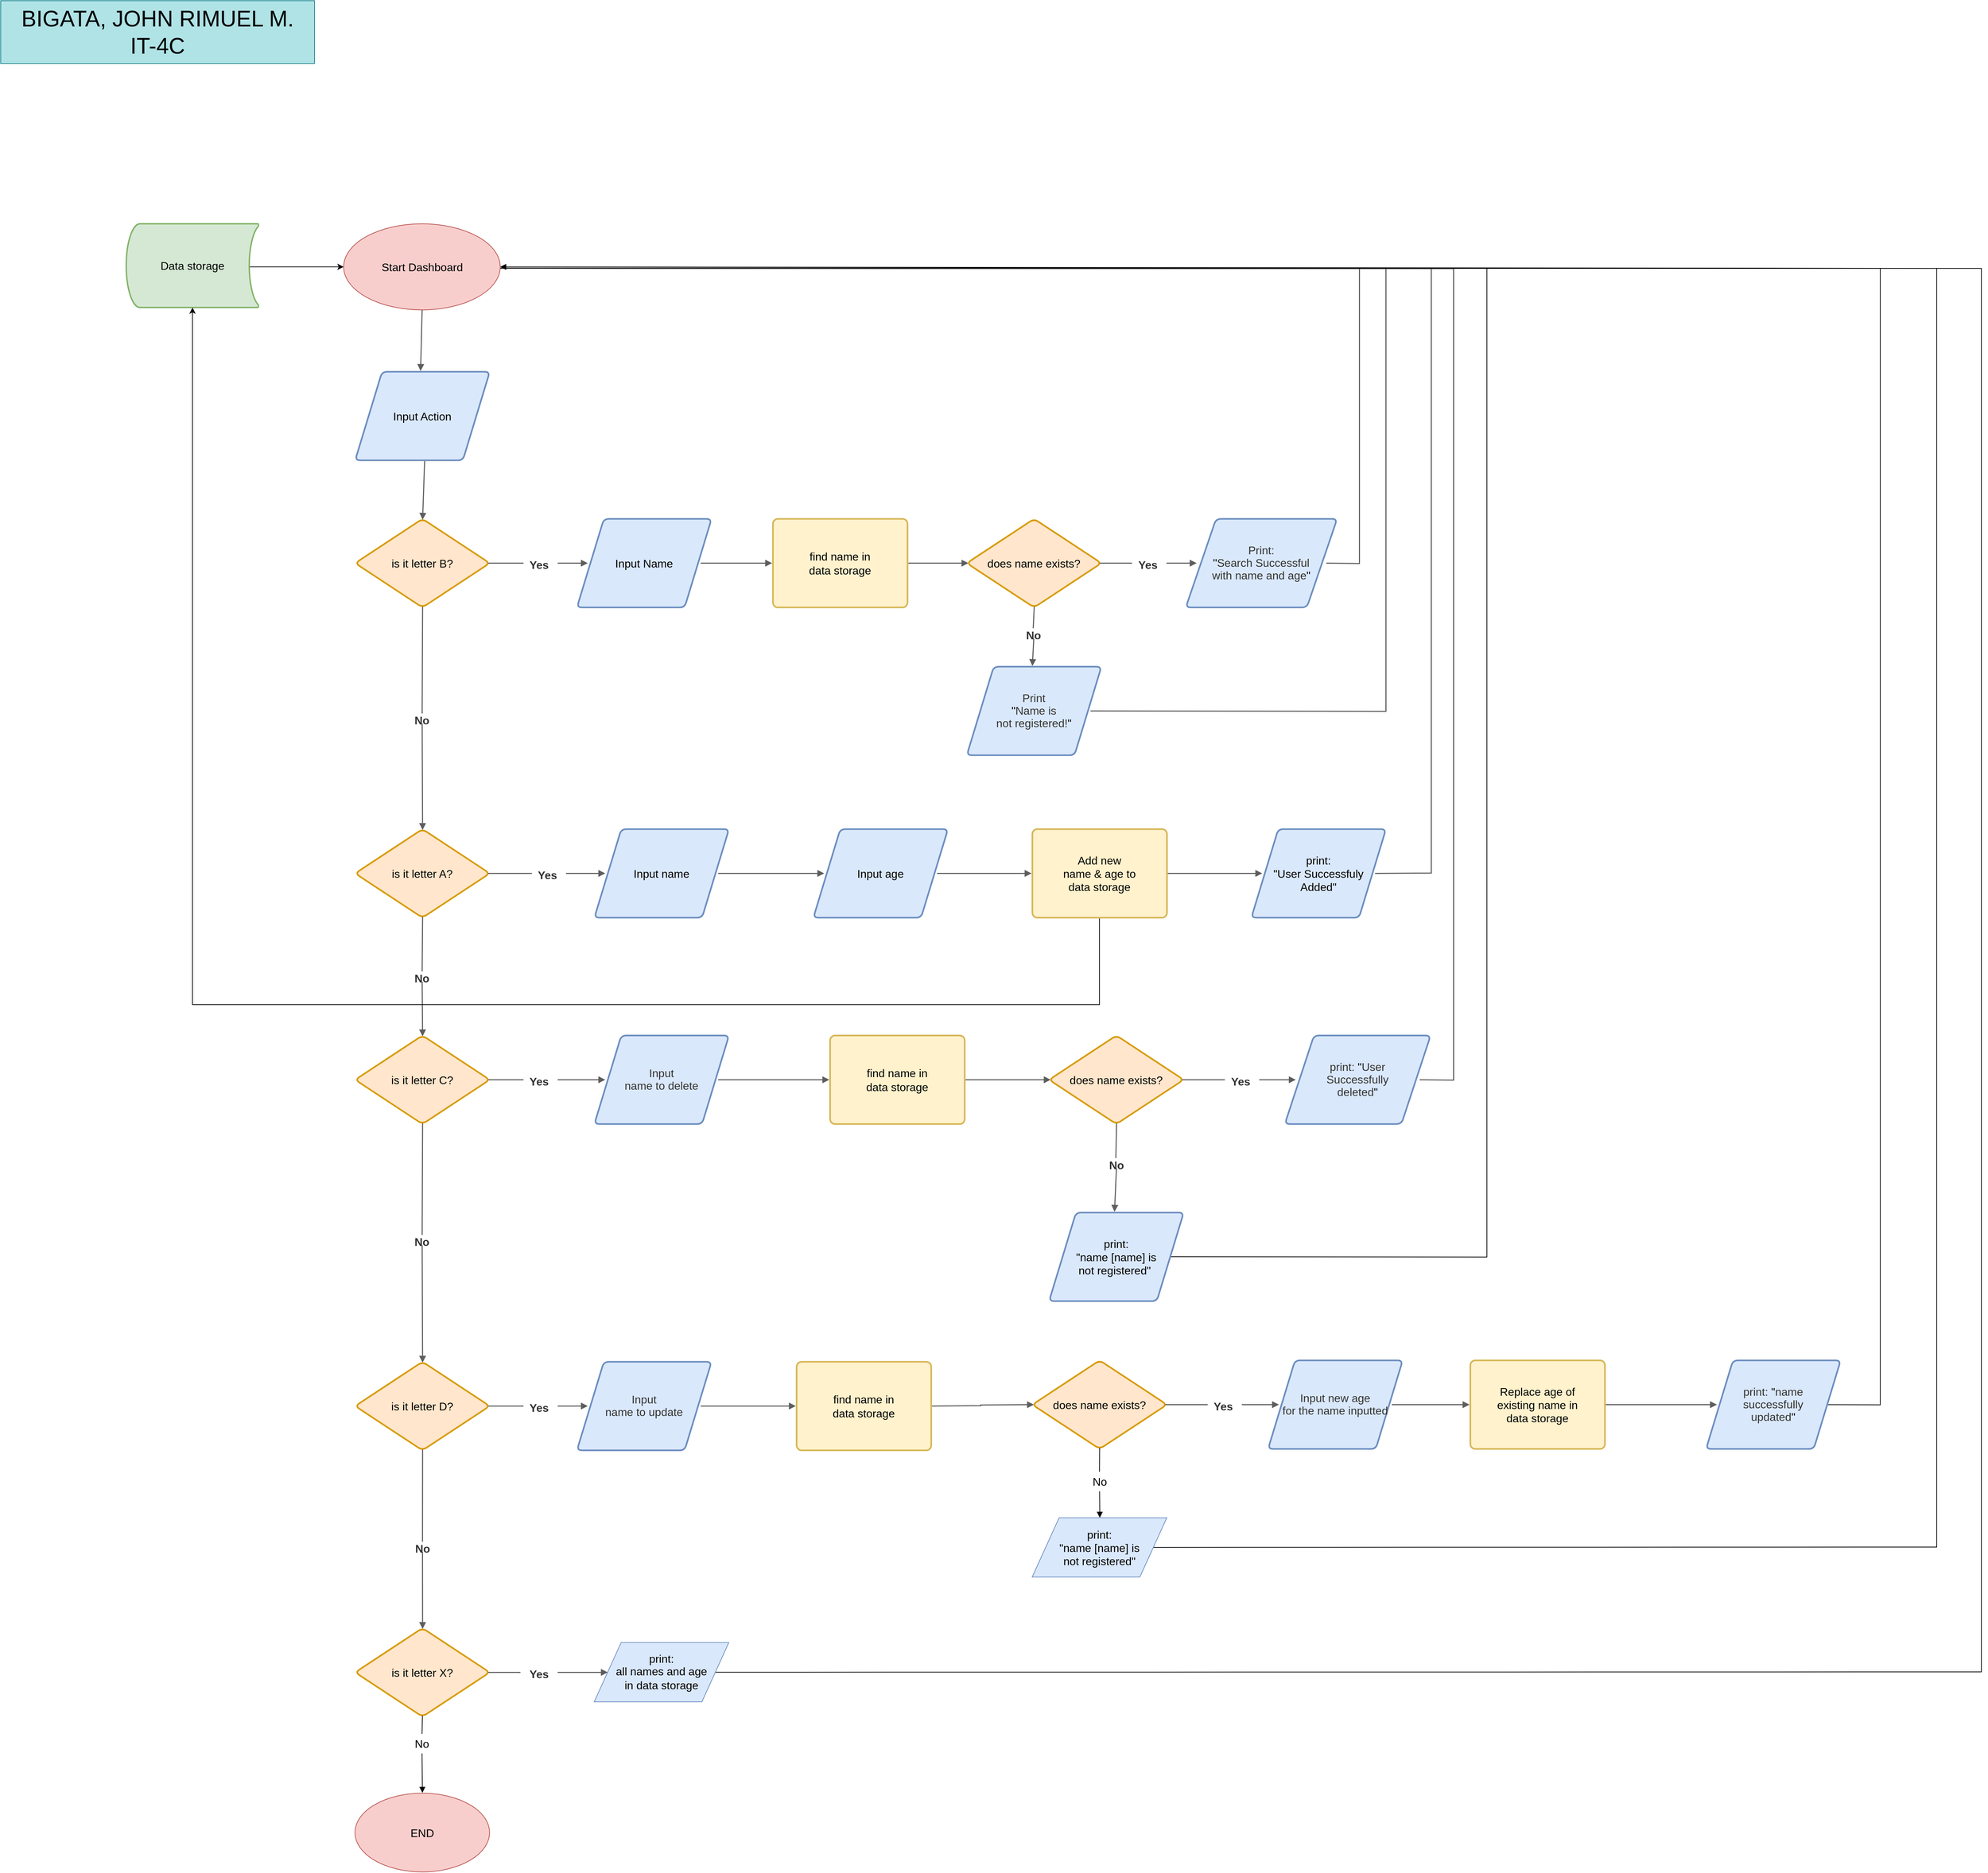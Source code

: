 <mxfile version="15.3.2" type="github">
  <diagram id="l5MOwwbJhsoDaF--JeqX" name="Page-1">
    <mxGraphModel dx="5787" dy="3027" grid="1" gridSize="10" guides="1" tooltips="1" connect="1" arrows="1" fold="1" page="1" pageScale="1" pageWidth="850" pageHeight="1100" math="0" shadow="0">
      <root>
        <mxCell id="0" />
        <mxCell id="1" parent="0" />
        <UserObject label="" lucidchartObjectId="cS28iVqRFSppw" id="Rg4rLftVrNuiM7w5SH7Z-1">
          <mxCell style="html=1;jettySize=18;whiteSpace=wrap;fontSize=16;strokeColor=#5E5E5E;strokeOpacity=100;strokeWidth=1.5;rounded=0;startArrow=none;;endArrow=block;endFill=1;;exitX=0.5;exitY=1;entryX=0.486;entryY=-0.009;entryPerimeter=0;exitDx=0;exitDy=0;" edge="1" parent="1" source="Rg4rLftVrNuiM7w5SH7Z-90" target="Rg4rLftVrNuiM7w5SH7Z-3">
            <mxGeometry width="100" height="100" relative="1" as="geometry">
              <Array as="points" />
              <mxPoint x="764.693" y="587.19" as="sourcePoint" />
            </mxGeometry>
          </mxCell>
        </UserObject>
        <mxCell id="Rg4rLftVrNuiM7w5SH7Z-2" value="" style="text;html=1;resizable=0;labelBackgroundColor=#ffffff;align=center;verticalAlign=middle;fontColor=#000000;;fontSize=16;" vertex="1" parent="Rg4rLftVrNuiM7w5SH7Z-1">
          <mxGeometry relative="1" as="geometry" />
        </mxCell>
        <UserObject label="Input Action" lucidchartObjectId="oJv5GvPZ14lT3" id="Rg4rLftVrNuiM7w5SH7Z-3">
          <mxCell style="html=1;overflow=block;blockSpacing=1;whiteSpace=wrap;shape=parallelogram;perimeter=parallelogramPerimeter;anchorPointDirection=0;whiteSpace=wrap;fontSize=16;fontFamily=Arimo;spacing=0;strokeColor=#6c8ebf;strokeOpacity=100;fillOpacity=100;rounded=1;absoluteArcSize=1;arcSize=14.4;fillColor=#dae8fc;strokeWidth=2.3;" vertex="1" parent="1">
            <mxGeometry x="668" y="692" width="193" height="127" as="geometry" />
          </mxCell>
        </UserObject>
        <UserObject label="" lucidchartObjectId="ATfh5iJ4g5bva" id="Rg4rLftVrNuiM7w5SH7Z-4">
          <mxCell style="html=1;jettySize=18;whiteSpace=wrap;fontSize=16;strokeColor=#5E5E5E;strokeOpacity=100;strokeWidth=1.5;rounded=0;startArrow=none;;endArrow=block;endFill=1;;exitX=0.516;exitY=1.009;exitPerimeter=0;entryX=0.501;entryY=0.01;entryPerimeter=0;" edge="1" parent="1" source="Rg4rLftVrNuiM7w5SH7Z-3" target="Rg4rLftVrNuiM7w5SH7Z-6">
            <mxGeometry width="100" height="100" relative="1" as="geometry">
              <Array as="points" />
            </mxGeometry>
          </mxCell>
        </UserObject>
        <mxCell id="Rg4rLftVrNuiM7w5SH7Z-5" value="" style="text;html=1;resizable=0;labelBackgroundColor=#ffffff;align=center;verticalAlign=middle;fontColor=#000000;;fontSize=16;" vertex="1" parent="Rg4rLftVrNuiM7w5SH7Z-4">
          <mxGeometry relative="1" as="geometry" />
        </mxCell>
        <mxCell id="Rg4rLftVrNuiM7w5SH7Z-6" value="  is it letter B?" style="html=1;overflow=block;blockSpacing=1;whiteSpace=wrap;rhombus;whiteSpace=wrap;fontSize=16;fontFamily=Arimo;spacing=0;strokeColor=#d79b00;strokeOpacity=100;fillOpacity=100;rounded=1;absoluteArcSize=1;arcSize=14.4;fillColor=#ffe6cc;strokeWidth=2.3;" vertex="1" parent="1">
          <mxGeometry x="668" y="903" width="193" height="127" as="geometry" />
        </mxCell>
        <UserObject label="" lucidchartObjectId="iwkCIUenbbJib" id="Rg4rLftVrNuiM7w5SH7Z-7">
          <mxCell style="html=1;jettySize=18;whiteSpace=wrap;fontSize=16;strokeColor=#5E5E5E;strokeOpacity=100;strokeWidth=1.5;rounded=0;startArrow=none;;endArrow=block;endFill=1;;exitX=0.988;exitY=0.5;exitPerimeter=0;entryX=0.081;entryY=0.5;entryPerimeter=0;" edge="1" parent="1" source="Rg4rLftVrNuiM7w5SH7Z-106" target="Rg4rLftVrNuiM7w5SH7Z-21">
            <mxGeometry width="100" height="100" relative="1" as="geometry">
              <Array as="points" />
            </mxGeometry>
          </mxCell>
        </UserObject>
        <mxCell id="Rg4rLftVrNuiM7w5SH7Z-8" value="" style="html=1;jettySize=18;whiteSpace=wrap;fontSize=16;strokeColor=#5E5E5E;strokeOpacity=100;strokeWidth=1.5;rounded=0;startArrow=none;;endArrow=block;endFill=1;;exitX=0.501;exitY=0.99;exitPerimeter=0;entryX=0.501;entryY=0.01;entryPerimeter=0;" edge="1" parent="1" source="Rg4rLftVrNuiM7w5SH7Z-103" target="Rg4rLftVrNuiM7w5SH7Z-9">
          <mxGeometry width="100" height="100" relative="1" as="geometry">
            <Array as="points" />
          </mxGeometry>
        </mxCell>
        <mxCell id="Rg4rLftVrNuiM7w5SH7Z-9" value="  is it letter A?" style="html=1;overflow=block;blockSpacing=1;whiteSpace=wrap;rhombus;whiteSpace=wrap;fontSize=16;fontFamily=Arimo;spacing=0;strokeColor=#d79b00;strokeOpacity=100;fillOpacity=100;rounded=1;absoluteArcSize=1;arcSize=14.4;fillColor=#ffe6cc;strokeWidth=2.3;" vertex="1" parent="1">
          <mxGeometry x="668" y="1348" width="193" height="127" as="geometry" />
        </mxCell>
        <UserObject label="" lucidchartObjectId="5WMwQSikLZ9fj" id="Rg4rLftVrNuiM7w5SH7Z-10">
          <mxCell style="html=1;jettySize=18;whiteSpace=wrap;fontSize=16;strokeColor=#5E5E5E;strokeOpacity=100;strokeWidth=1.5;rounded=0;startArrow=none;;endArrow=block;endFill=1;;exitX=0.988;exitY=0.5;exitPerimeter=0;entryX=0.081;entryY=0.5;entryPerimeter=0;" edge="1" parent="1" source="Rg4rLftVrNuiM7w5SH7Z-100" target="Rg4rLftVrNuiM7w5SH7Z-36">
            <mxGeometry width="100" height="100" relative="1" as="geometry">
              <Array as="points" />
            </mxGeometry>
          </mxCell>
        </UserObject>
        <UserObject label="" lucidchartObjectId="R1q1eOYdVoXNU" id="Rg4rLftVrNuiM7w5SH7Z-11">
          <mxCell style="html=1;jettySize=18;whiteSpace=wrap;fontSize=16;strokeColor=#5E5E5E;strokeOpacity=100;strokeWidth=1.5;rounded=0;startArrow=none;;endArrow=block;endFill=1;;exitX=0.501;exitY=0.99;exitPerimeter=0;entryX=0.501;entryY=0.01;entryPerimeter=0;" edge="1" parent="1" source="Rg4rLftVrNuiM7w5SH7Z-97" target="Rg4rLftVrNuiM7w5SH7Z-12">
            <mxGeometry width="100" height="100" relative="1" as="geometry">
              <Array as="points" />
            </mxGeometry>
          </mxCell>
        </UserObject>
        <mxCell id="Rg4rLftVrNuiM7w5SH7Z-12" value="  is it letter C?" style="html=1;overflow=block;blockSpacing=1;whiteSpace=wrap;rhombus;whiteSpace=wrap;fontSize=16;fontFamily=Arimo;spacing=0;strokeColor=#d79b00;strokeOpacity=100;fillOpacity=100;rounded=1;absoluteArcSize=1;arcSize=14.4;fillColor=#ffe6cc;strokeWidth=2.3;" vertex="1" parent="1">
          <mxGeometry x="668" y="1644" width="193" height="127" as="geometry" />
        </mxCell>
        <UserObject label="" lucidchartObjectId="ikkNq6HuSS9gc" id="Rg4rLftVrNuiM7w5SH7Z-13">
          <mxCell style="html=1;jettySize=18;whiteSpace=wrap;fontSize=16;strokeColor=#5E5E5E;strokeOpacity=100;strokeWidth=1.5;rounded=0;startArrow=none;;endArrow=block;endFill=1;;exitX=0.988;exitY=0.5;exitPerimeter=0;entryX=0.081;entryY=0.5;entryPerimeter=0;" edge="1" parent="1" source="Rg4rLftVrNuiM7w5SH7Z-91" target="Rg4rLftVrNuiM7w5SH7Z-49">
            <mxGeometry width="100" height="100" relative="1" as="geometry">
              <Array as="points" />
            </mxGeometry>
          </mxCell>
        </UserObject>
        <UserObject label="" lucidchartObjectId="KNojReYybz9DE" id="Rg4rLftVrNuiM7w5SH7Z-14">
          <mxCell style="html=1;jettySize=18;whiteSpace=wrap;fontSize=16;strokeColor=#5E5E5E;strokeOpacity=100;strokeWidth=1.5;rounded=0;startArrow=none;;endArrow=block;endFill=1;;exitX=0.501;exitY=0.99;exitPerimeter=0;entryX=0.501;entryY=0.01;entryPerimeter=0;" edge="1" parent="1" source="Rg4rLftVrNuiM7w5SH7Z-94" target="Rg4rLftVrNuiM7w5SH7Z-15">
            <mxGeometry width="100" height="100" relative="1" as="geometry">
              <Array as="points" />
            </mxGeometry>
          </mxCell>
        </UserObject>
        <mxCell id="Rg4rLftVrNuiM7w5SH7Z-15" value="is it letter D?" style="html=1;overflow=block;blockSpacing=1;whiteSpace=wrap;rhombus;whiteSpace=wrap;fontSize=16;fontFamily=Arimo;spacing=0;strokeColor=#d79b00;strokeOpacity=100;fillOpacity=100;rounded=1;absoluteArcSize=1;arcSize=14.4;fillColor=#ffe6cc;strokeWidth=2.3;" vertex="1" parent="1">
          <mxGeometry x="668" y="2112" width="193" height="127" as="geometry" />
        </mxCell>
        <UserObject label="" lucidchartObjectId="tuWtYRgmpI1bi" id="Rg4rLftVrNuiM7w5SH7Z-16">
          <mxCell style="html=1;jettySize=18;whiteSpace=wrap;fontSize=16;strokeColor=#5E5E5E;strokeOpacity=100;strokeWidth=1.5;rounded=0;startArrow=none;;endArrow=block;endFill=1;;exitX=0.988;exitY=0.5;exitPerimeter=0;entryX=0.081;entryY=0.5;entryPerimeter=0;" edge="1" parent="1" source="Rg4rLftVrNuiM7w5SH7Z-131" target="Rg4rLftVrNuiM7w5SH7Z-61">
            <mxGeometry width="100" height="100" relative="1" as="geometry">
              <Array as="points" />
            </mxGeometry>
          </mxCell>
        </UserObject>
        <UserObject label="" lucidchartObjectId="ZU7SaWs4hm41R" id="Rg4rLftVrNuiM7w5SH7Z-17">
          <mxCell style="html=1;jettySize=18;whiteSpace=wrap;fontSize=16;strokeColor=#5E5E5E;strokeOpacity=100;strokeWidth=1.5;rounded=0;startArrow=none;;endArrow=block;endFill=1;;exitX=0.501;exitY=0.99;exitPerimeter=0;entryX=0.501;entryY=0.01;entryPerimeter=0;" edge="1" parent="1" source="Rg4rLftVrNuiM7w5SH7Z-124" target="Rg4rLftVrNuiM7w5SH7Z-19">
            <mxGeometry width="100" height="100" relative="1" as="geometry">
              <Array as="points" />
            </mxGeometry>
          </mxCell>
        </UserObject>
        <UserObject label="" lucidchartObjectId="KdTYqlskSXaxP" id="Rg4rLftVrNuiM7w5SH7Z-18">
          <mxCell style="html=1;jettySize=18;whiteSpace=wrap;fontSize=16;strokeOpacity=100;rounded=0;startArrow=none;;endArrow=block;endFill=1;;exitX=0.502;exitY=1;exitPerimeter=0;entryX=0.501;entryY=-0.004;entryPerimeter=0;" edge="1" parent="1" source="Rg4rLftVrNuiM7w5SH7Z-86" target="Rg4rLftVrNuiM7w5SH7Z-85">
            <mxGeometry width="100" height="100" relative="1" as="geometry">
              <Array as="points" />
            </mxGeometry>
          </mxCell>
        </UserObject>
        <mxCell id="Rg4rLftVrNuiM7w5SH7Z-19" value="  is it letter X?" style="html=1;overflow=block;blockSpacing=1;whiteSpace=wrap;rhombus;whiteSpace=wrap;fontSize=16;fontFamily=Arimo;spacing=0;strokeColor=#d79b00;strokeOpacity=100;fillOpacity=100;rounded=1;absoluteArcSize=1;arcSize=14.4;fillColor=#ffe6cc;strokeWidth=2.3;" vertex="1" parent="1">
          <mxGeometry x="668" y="2494" width="193" height="127" as="geometry" />
        </mxCell>
        <UserObject label="" lucidchartObjectId="3xPwDdgBlHCsL" id="Rg4rLftVrNuiM7w5SH7Z-20">
          <mxCell style="html=1;jettySize=18;whiteSpace=wrap;fontSize=16;strokeColor=#5E5E5E;strokeOpacity=100;strokeWidth=1.5;rounded=0;startArrow=none;;endArrow=block;endFill=1;;exitX=0.988;exitY=0.5;exitPerimeter=0;entryX=0;entryY=0.5;entryDx=0;entryDy=0;" edge="1" parent="1" source="Rg4rLftVrNuiM7w5SH7Z-127" target="Rg4rLftVrNuiM7w5SH7Z-89">
            <mxGeometry width="100" height="100" relative="1" as="geometry">
              <Array as="points" />
              <mxPoint x="1011" y="2557" as="targetPoint" />
            </mxGeometry>
          </mxCell>
        </UserObject>
        <UserObject label="Input Name" lucidchartObjectId="pOECfvFaWisfE" id="Rg4rLftVrNuiM7w5SH7Z-21">
          <mxCell style="html=1;overflow=block;blockSpacing=1;whiteSpace=wrap;shape=parallelogram;perimeter=parallelogramPerimeter;anchorPointDirection=0;whiteSpace=wrap;fontSize=16;fontFamily=Arimo;spacing=0;strokeColor=#6c8ebf;strokeOpacity=100;fillOpacity=100;rounded=1;absoluteArcSize=1;arcSize=14.4;fillColor=#dae8fc;strokeWidth=2.3;" vertex="1" parent="1">
            <mxGeometry x="986" y="903" width="193" height="127" as="geometry" />
          </mxCell>
        </UserObject>
        <UserObject label="" lucidchartObjectId="Xj2jtDlBObIrp" id="Rg4rLftVrNuiM7w5SH7Z-22">
          <mxCell style="html=1;jettySize=18;whiteSpace=wrap;fontSize=16;strokeColor=#5E5E5E;strokeOpacity=100;strokeWidth=1.5;rounded=0;startArrow=none;;endArrow=block;endFill=1;;exitX=1.006;exitY=0.5;exitPerimeter=0;entryX=0.012;entryY=0.5;entryPerimeter=0;" edge="1" parent="1" source="Rg4rLftVrNuiM7w5SH7Z-62" target="Rg4rLftVrNuiM7w5SH7Z-26">
            <mxGeometry width="100" height="100" relative="1" as="geometry">
              <Array as="points" />
            </mxGeometry>
          </mxCell>
        </UserObject>
        <mxCell id="Rg4rLftVrNuiM7w5SH7Z-23" value="" style="text;html=1;resizable=0;labelBackgroundColor=#ffffff;align=center;verticalAlign=middle;fontColor=#000000;;fontSize=16;" vertex="1" parent="Rg4rLftVrNuiM7w5SH7Z-22">
          <mxGeometry relative="1" as="geometry" />
        </mxCell>
        <UserObject label="" lucidchartObjectId="IWYgvFQAJ9krY" id="Rg4rLftVrNuiM7w5SH7Z-24">
          <mxCell style="html=1;jettySize=18;whiteSpace=wrap;fontSize=16;strokeColor=#5E5E5E;strokeOpacity=100;strokeWidth=1.5;rounded=0;startArrow=none;;endArrow=block;endFill=1;;exitX=0.919;exitY=0.5;exitPerimeter=0;entryX=-0.006;entryY=0.5;entryPerimeter=0;" edge="1" parent="1" source="Rg4rLftVrNuiM7w5SH7Z-21" target="Rg4rLftVrNuiM7w5SH7Z-62">
            <mxGeometry width="100" height="100" relative="1" as="geometry">
              <Array as="points" />
            </mxGeometry>
          </mxCell>
        </UserObject>
        <mxCell id="Rg4rLftVrNuiM7w5SH7Z-25" value="" style="text;html=1;resizable=0;labelBackgroundColor=#ffffff;align=center;verticalAlign=middle;fontColor=#000000;;fontSize=16;" vertex="1" parent="Rg4rLftVrNuiM7w5SH7Z-24">
          <mxGeometry relative="1" as="geometry" />
        </mxCell>
        <mxCell id="Rg4rLftVrNuiM7w5SH7Z-26" value="does name exists?" style="html=1;overflow=block;blockSpacing=1;whiteSpace=wrap;rhombus;whiteSpace=wrap;fontSize=16;fontFamily=Arimo;spacing=0;strokeColor=#d79b00;strokeOpacity=100;fillOpacity=100;rounded=1;absoluteArcSize=1;arcSize=14.4;fillColor=#ffe6cc;strokeWidth=2.3;" vertex="1" parent="1">
          <mxGeometry x="1545" y="903" width="193" height="127" as="geometry" />
        </mxCell>
        <UserObject label="" lucidchartObjectId="itVSZmkM1HrUt" id="Rg4rLftVrNuiM7w5SH7Z-27">
          <mxCell style="html=1;jettySize=18;whiteSpace=wrap;fontSize=16;strokeColor=#5E5E5E;strokeOpacity=100;strokeWidth=1.5;rounded=0;startArrow=none;;endArrow=block;endFill=1;;exitX=0.988;exitY=0.5;exitPerimeter=0;entryX=0.072;entryY=0.5;entryPerimeter=0;" edge="1" parent="1" source="Rg4rLftVrNuiM7w5SH7Z-109" target="Rg4rLftVrNuiM7w5SH7Z-28">
            <mxGeometry width="100" height="100" relative="1" as="geometry">
              <Array as="points" />
            </mxGeometry>
          </mxCell>
        </UserObject>
        <UserObject label="&lt;div style=&quot;display: flex ; justify-content: center ; text-align: center ; align-items: baseline ; font-size: 16px ; line-height: 1.25 ; margin-top: -2px&quot;&gt;&lt;span style=&quot;font-size: 16px&quot;&gt;&lt;span style=&quot;font-size: 16px ; color: rgb(51 , 51 , 51) ; font-family: &amp;#34;arimo&amp;#34;&quot;&gt;Print: &lt;/span&gt;&lt;span style=&quot;font-size: 16px ; color: rgb(51 , 51 , 51) ; font-family: &amp;#34;arimo&amp;#34;&quot;&gt;&lt;br&gt;&lt;/span&gt;&lt;/span&gt;&lt;/div&gt;&lt;div style=&quot;display: flex ; justify-content: center ; text-align: center ; align-items: baseline ; font-size: 16px ; line-height: 1.25 ; margin-top: -2px&quot;&gt;&lt;span style=&quot;font-size: 16px&quot;&gt;&lt;span&gt;&quot;&lt;/span&gt;&lt;span style=&quot;font-size: 16px ; color: rgb(51 , 51 , 51) ; font-family: &amp;#34;arimo&amp;#34;&quot;&gt;Search Successful&lt;/span&gt;&lt;span style=&quot;font-size: 16px ; color: rgb(51 , 51 , 51) ; font-family: &amp;#34;arimo&amp;#34;&quot;&gt;&lt;br&gt;&lt;/span&gt;&lt;/span&gt;&lt;/div&gt;&lt;div style=&quot;display: flex ; justify-content: center ; text-align: center ; align-items: baseline ; font-size: 16px ; line-height: 1.25 ; margin-top: -2px&quot;&gt;&lt;span style=&quot;font-size: 16px&quot;&gt;&lt;span style=&quot;font-size: 16px ; color: rgb(51 , 51 , 51) ; font-family: &amp;#34;arimo&amp;#34;&quot;&gt;with name and age&lt;/span&gt;&lt;span&gt;&quot;&lt;/span&gt;&lt;/span&gt;&lt;/div&gt;" lucidchartObjectId="fede6pO11UmRB" id="Rg4rLftVrNuiM7w5SH7Z-28">
          <mxCell style="html=1;overflow=block;blockSpacing=1;whiteSpace=wrap;shape=parallelogram;perimeter=parallelogramPerimeter;anchorPointDirection=0;whiteSpace=wrap;fontSize=16;fontFamily=Arimo;spacing=0;strokeColor=#6c8ebf;strokeOpacity=100;fillOpacity=100;rounded=1;absoluteArcSize=1;arcSize=14.4;fillColor=#dae8fc;strokeWidth=2.3;" vertex="1" parent="1">
            <mxGeometry x="1859" y="903" width="217" height="127" as="geometry" />
          </mxCell>
        </UserObject>
        <UserObject label="" lucidchartObjectId="2p2abbxtC9x04" id="Rg4rLftVrNuiM7w5SH7Z-29">
          <mxCell style="html=1;jettySize=18;whiteSpace=wrap;fontSize=16;strokeColor=#5E5E5E;strokeOpacity=100;strokeWidth=1.5;rounded=0;startArrow=none;;endArrow=block;endFill=1;;exitX=0.501;exitY=0.99;exitPerimeter=0;" edge="1" parent="1" source="Rg4rLftVrNuiM7w5SH7Z-112">
            <mxGeometry width="100" height="100" relative="1" as="geometry">
              <Array as="points" />
              <mxPoint x="1639" y="1114" as="targetPoint" />
            </mxGeometry>
          </mxCell>
        </UserObject>
        <UserObject label="&lt;div style=&quot;display: flex ; justify-content: center ; text-align: center ; align-items: baseline ; font-size: 16px ; line-height: 1.25 ; margin-top: -2px&quot;&gt;&lt;span style=&quot;font-size: 16px&quot;&gt;&lt;span style=&quot;font-size: 16px ; color: rgb(51 , 51 , 51) ; font-family: &amp;#34;arimo&amp;#34;&quot;&gt;Print &lt;/span&gt;&lt;span style=&quot;font-size: 16px ; color: rgb(51 , 51 , 51) ; font-family: &amp;#34;arimo&amp;#34;&quot;&gt;&lt;br&gt;&lt;/span&gt;&lt;/span&gt;&lt;/div&gt;&lt;div style=&quot;display: flex ; justify-content: center ; text-align: center ; align-items: baseline ; font-size: 16px ; line-height: 1.25 ; margin-top: -2px&quot;&gt;&lt;span style=&quot;font-size: 16px&quot;&gt;&lt;span&gt;&quot;&lt;/span&gt;&lt;span style=&quot;font-size: 16px ; color: rgb(51 , 51 , 51) ; font-family: &amp;#34;arimo&amp;#34;&quot;&gt;Name is&lt;/span&gt;&lt;span style=&quot;font-size: 16px ; color: rgb(51 , 51 , 51) ; font-family: &amp;#34;arimo&amp;#34;&quot;&gt;&lt;br&gt;&lt;/span&gt;&lt;/span&gt;&lt;/div&gt;&lt;div style=&quot;display: flex ; justify-content: center ; text-align: center ; align-items: baseline ; font-size: 16px ; line-height: 1.25 ; margin-top: -2px&quot;&gt;&lt;span style=&quot;font-size: 16px&quot;&gt;&lt;span style=&quot;font-size: 16px ; color: rgb(51 , 51 , 51) ; font-family: &amp;#34;arimo&amp;#34;&quot;&gt;not registered!&lt;/span&gt;&lt;span&gt;&quot;&lt;/span&gt;&lt;/span&gt;&lt;/div&gt;" lucidchartObjectId="4Fr682yxueAkH" id="Rg4rLftVrNuiM7w5SH7Z-30">
          <mxCell style="html=1;overflow=block;blockSpacing=1;whiteSpace=wrap;shape=parallelogram;perimeter=parallelogramPerimeter;anchorPointDirection=0;whiteSpace=wrap;fontSize=16;fontFamily=Arimo;spacing=0;strokeColor=#6c8ebf;strokeOpacity=100;fillOpacity=100;rounded=1;absoluteArcSize=1;arcSize=14.4;fillColor=#dae8fc;strokeWidth=2.3;" vertex="1" parent="1">
            <mxGeometry x="1545" y="1115" width="193" height="127" as="geometry" />
          </mxCell>
        </UserObject>
        <UserObject label="" lucidchartObjectId="ga7IyxpddYs3K" id="Rg4rLftVrNuiM7w5SH7Z-31">
          <mxCell style="html=1;jettySize=18;whiteSpace=wrap;fontSize=16;strokeColor=#5E5E5E;strokeOpacity=100;strokeWidth=1.5;rounded=0;startArrow=none;;endArrow=block;endFill=1;;exitX=0.919;exitY=0.5;exitPerimeter=0;entryX=1.006;entryY=0.5;entryPerimeter=0;" edge="1" parent="1" source="Rg4rLftVrNuiM7w5SH7Z-30">
            <mxGeometry width="100" height="100" relative="1" as="geometry">
              <Array as="points">
                <mxPoint x="2146" y="1179" />
                <mxPoint x="2146" y="544" />
              </Array>
              <mxPoint x="862.158" y="543.5" as="targetPoint" />
            </mxGeometry>
          </mxCell>
        </UserObject>
        <mxCell id="Rg4rLftVrNuiM7w5SH7Z-32" value="" style="text;html=1;resizable=0;labelBackgroundColor=#ffffff;align=center;verticalAlign=middle;fontColor=#000000;;fontSize=16;" vertex="1" parent="Rg4rLftVrNuiM7w5SH7Z-31">
          <mxGeometry relative="1" as="geometry" />
        </mxCell>
        <UserObject label="" lucidchartObjectId="E52ARPsoFGZHo" id="Rg4rLftVrNuiM7w5SH7Z-33">
          <mxCell style="html=1;jettySize=18;whiteSpace=wrap;fontSize=16;strokeColor=#5E5E5E;strokeOpacity=100;strokeWidth=1.5;rounded=0;startArrow=none;;endArrow=block;endFill=1;;exitX=0.928;exitY=0.5;exitPerimeter=0;entryX=1.006;entryY=0.5;entryPerimeter=0;" edge="1" parent="1" source="Rg4rLftVrNuiM7w5SH7Z-28">
            <mxGeometry width="100" height="100" relative="1" as="geometry">
              <Array as="points">
                <mxPoint x="2108" y="967" />
                <mxPoint x="2108" y="544" />
              </Array>
              <mxPoint x="862.158" y="543.5" as="targetPoint" />
            </mxGeometry>
          </mxCell>
        </UserObject>
        <mxCell id="Rg4rLftVrNuiM7w5SH7Z-34" value="" style="text;html=1;resizable=0;labelBackgroundColor=#ffffff;align=center;verticalAlign=middle;fontColor=#000000;;fontSize=16;" vertex="1" parent="Rg4rLftVrNuiM7w5SH7Z-33">
          <mxGeometry relative="1" as="geometry" />
        </mxCell>
        <mxCell id="Rg4rLftVrNuiM7w5SH7Z-35" style="edgeStyle=orthogonalEdgeStyle;rounded=0;orthogonalLoop=1;jettySize=auto;html=1;entryX=0;entryY=0.5;entryDx=0;entryDy=0;exitX=0.93;exitY=0.5;exitDx=0;exitDy=0;exitPerimeter=0;" edge="1" parent="1" source="Rg4rLftVrNuiM7w5SH7Z-134" target="Rg4rLftVrNuiM7w5SH7Z-90">
          <mxGeometry relative="1" as="geometry">
            <mxPoint x="660" y="544" as="targetPoint" />
            <mxPoint x="533" y="541.667" as="sourcePoint" />
            <Array as="points">
              <mxPoint x="517" y="542" />
            </Array>
          </mxGeometry>
        </mxCell>
        <UserObject label="Input name" lucidchartObjectId="Wedf4cdacdH9N" id="Rg4rLftVrNuiM7w5SH7Z-36">
          <mxCell style="html=1;overflow=block;blockSpacing=1;whiteSpace=wrap;shape=parallelogram;perimeter=parallelogramPerimeter;anchorPointDirection=0;whiteSpace=wrap;fontSize=16;fontFamily=Arimo;spacing=0;strokeColor=#6c8ebf;strokeOpacity=100;fillOpacity=100;rounded=1;absoluteArcSize=1;arcSize=14.4;fillColor=#dae8fc;strokeWidth=2.3;" vertex="1" parent="1">
            <mxGeometry x="1011" y="1348" width="193" height="127" as="geometry" />
          </mxCell>
        </UserObject>
        <UserObject label="" lucidchartObjectId="2X79jSz0jfP0C" id="Rg4rLftVrNuiM7w5SH7Z-37">
          <mxCell style="html=1;jettySize=18;whiteSpace=wrap;fontSize=16;strokeColor=#5E5E5E;strokeOpacity=100;strokeWidth=1.5;rounded=0;startArrow=none;;endArrow=block;endFill=1;;exitX=0.919;exitY=0.5;exitPerimeter=0;entryX=0.081;entryY=0.5;entryPerimeter=0;" edge="1" parent="1" source="Rg4rLftVrNuiM7w5SH7Z-36" target="Rg4rLftVrNuiM7w5SH7Z-39">
            <mxGeometry width="100" height="100" relative="1" as="geometry">
              <Array as="points" />
            </mxGeometry>
          </mxCell>
        </UserObject>
        <mxCell id="Rg4rLftVrNuiM7w5SH7Z-38" value="" style="text;html=1;resizable=0;labelBackgroundColor=#ffffff;align=center;verticalAlign=middle;fontColor=#000000;;fontSize=16;" vertex="1" parent="Rg4rLftVrNuiM7w5SH7Z-37">
          <mxGeometry relative="1" as="geometry" />
        </mxCell>
        <UserObject label="Input age" lucidchartObjectId="E9JarjyRWTBgL" id="Rg4rLftVrNuiM7w5SH7Z-39">
          <mxCell style="html=1;overflow=block;blockSpacing=1;whiteSpace=wrap;shape=parallelogram;perimeter=parallelogramPerimeter;anchorPointDirection=0;whiteSpace=wrap;fontSize=16;fontFamily=Arimo;spacing=0;strokeColor=#6c8ebf;strokeOpacity=100;fillOpacity=100;rounded=1;absoluteArcSize=1;arcSize=14.4;fillColor=#dae8fc;strokeWidth=2.3;" vertex="1" parent="1">
            <mxGeometry x="1325" y="1348" width="193" height="127" as="geometry" />
          </mxCell>
        </UserObject>
        <UserObject label="" lucidchartObjectId="H8YA89hcnDjnV" id="Rg4rLftVrNuiM7w5SH7Z-40">
          <mxCell style="html=1;jettySize=18;whiteSpace=wrap;fontSize=16;strokeColor=#5E5E5E;strokeOpacity=100;strokeWidth=1.5;rounded=0;startArrow=none;;endArrow=block;endFill=1;;exitX=0.919;exitY=0.5;exitPerimeter=0;entryX=-0.006;entryY=0.5;entryPerimeter=0;" edge="1" parent="1" source="Rg4rLftVrNuiM7w5SH7Z-39" target="Rg4rLftVrNuiM7w5SH7Z-43">
            <mxGeometry width="100" height="100" relative="1" as="geometry">
              <Array as="points" />
            </mxGeometry>
          </mxCell>
        </UserObject>
        <mxCell id="Rg4rLftVrNuiM7w5SH7Z-41" value="" style="text;html=1;resizable=0;labelBackgroundColor=#ffffff;align=center;verticalAlign=middle;fontColor=#000000;;fontSize=16;" vertex="1" parent="Rg4rLftVrNuiM7w5SH7Z-40">
          <mxGeometry relative="1" as="geometry" />
        </mxCell>
        <mxCell id="Rg4rLftVrNuiM7w5SH7Z-42" style="edgeStyle=orthogonalEdgeStyle;rounded=0;orthogonalLoop=1;jettySize=auto;html=1;entryX=0.5;entryY=1;entryDx=0;entryDy=0;entryPerimeter=0;" edge="1" parent="1" source="Rg4rLftVrNuiM7w5SH7Z-43" target="Rg4rLftVrNuiM7w5SH7Z-134">
          <mxGeometry relative="1" as="geometry">
            <mxPoint x="436.5" y="607" as="targetPoint" />
            <Array as="points">
              <mxPoint x="1736" y="1600" />
              <mxPoint x="435" y="1600" />
            </Array>
          </mxGeometry>
        </mxCell>
        <UserObject label="Add new&lt;br&gt;name &amp;amp; age to&lt;br&gt;data storage" lucidchartObjectId="fwdLmvYRVlNs4" id="Rg4rLftVrNuiM7w5SH7Z-43">
          <mxCell style="html=1;overflow=block;blockSpacing=1;whiteSpace=wrap;;whiteSpace=wrap;fontSize=16;fontFamily=Arimo;spacing=0;strokeColor=#d6b656;strokeOpacity=100;fillOpacity=100;rounded=1;absoluteArcSize=1;arcSize=14.4;fillColor=#fff2cc;strokeWidth=2.3;" vertex="1" parent="1">
            <mxGeometry x="1639" y="1348" width="193" height="127" as="geometry" />
          </mxCell>
        </UserObject>
        <UserObject label="" lucidchartObjectId="nK9Pr6HNLvDiW" id="Rg4rLftVrNuiM7w5SH7Z-44">
          <mxCell style="html=1;jettySize=18;whiteSpace=wrap;fontSize=16;strokeColor=#5E5E5E;strokeOpacity=100;strokeWidth=1.5;rounded=0;startArrow=none;;endArrow=block;endFill=1;;exitX=1.006;exitY=0.5;exitPerimeter=0;entryX=0.081;entryY=0.5;entryPerimeter=0;" edge="1" parent="1" source="Rg4rLftVrNuiM7w5SH7Z-43" target="Rg4rLftVrNuiM7w5SH7Z-46">
            <mxGeometry width="100" height="100" relative="1" as="geometry">
              <Array as="points" />
            </mxGeometry>
          </mxCell>
        </UserObject>
        <mxCell id="Rg4rLftVrNuiM7w5SH7Z-45" value="" style="text;html=1;resizable=0;labelBackgroundColor=#ffffff;align=center;verticalAlign=middle;fontColor=#000000;;fontSize=16;" vertex="1" parent="Rg4rLftVrNuiM7w5SH7Z-44">
          <mxGeometry relative="1" as="geometry" />
        </mxCell>
        <UserObject label="print:&lt;br&gt;&quot;User Successfuly &lt;br&gt;Added&quot;" lucidchartObjectId="8qGq9I8qEbNop" id="Rg4rLftVrNuiM7w5SH7Z-46">
          <mxCell style="html=1;overflow=block;blockSpacing=1;whiteSpace=wrap;shape=parallelogram;perimeter=parallelogramPerimeter;anchorPointDirection=0;whiteSpace=wrap;fontSize=16;fontFamily=Arimo;spacing=0;strokeColor=#6c8ebf;strokeOpacity=100;fillOpacity=100;rounded=1;absoluteArcSize=1;arcSize=14.4;fillColor=#dae8fc;strokeWidth=2.3;" vertex="1" parent="1">
            <mxGeometry x="1953" y="1348" width="193" height="127" as="geometry" />
          </mxCell>
        </UserObject>
        <UserObject label="" lucidchartObjectId="Qgm5M1pQETrwq" id="Rg4rLftVrNuiM7w5SH7Z-47">
          <mxCell style="html=1;jettySize=18;whiteSpace=wrap;fontSize=16;strokeColor=#5E5E5E;strokeOpacity=100;strokeWidth=1.5;rounded=0;startArrow=none;;endArrow=block;endFill=1;;exitX=0.919;exitY=0.5;exitPerimeter=0;entryX=1.006;entryY=0.5;entryPerimeter=0;" edge="1" parent="1" source="Rg4rLftVrNuiM7w5SH7Z-46">
            <mxGeometry width="100" height="100" relative="1" as="geometry">
              <Array as="points">
                <mxPoint x="2211" y="1411" />
                <mxPoint x="2211" y="544" />
              </Array>
              <mxPoint x="862.158" y="543.5" as="targetPoint" />
            </mxGeometry>
          </mxCell>
        </UserObject>
        <mxCell id="Rg4rLftVrNuiM7w5SH7Z-48" value="" style="text;html=1;resizable=0;labelBackgroundColor=#ffffff;align=center;verticalAlign=middle;fontColor=#000000;;fontSize=16;" vertex="1" parent="Rg4rLftVrNuiM7w5SH7Z-47">
          <mxGeometry relative="1" as="geometry" />
        </mxCell>
        <UserObject label="&lt;div style=&quot;display: flex; justify-content: center; text-align: center; align-items: baseline; font-size: 16px; line-height: 1.25; margin-top: -2px;&quot;&gt;&lt;span style=&quot;font-size: 16px;&quot;&gt;&lt;span style=&quot;font-size: 16px; color: rgb(51, 51, 51); font-family: Arimo;&quot;&gt;Input&lt;/span&gt;&lt;span style=&quot;font-size: 16px; color: rgb(51, 51, 51); font-family: Arimo;&quot;&gt;&#xa;&lt;/span&gt;&lt;/span&gt;&lt;/div&gt;&lt;div style=&quot;display: flex; justify-content: center; text-align: center; align-items: baseline; font-size: 16px; line-height: 1.25; margin-top: -2px;&quot;&gt;&lt;span style=&quot;font-size: 16px;&quot;&gt;&lt;span style=&quot;font-size: 16px; color: rgb(51, 51, 51); font-family: Arimo;&quot;&gt;name to delete&lt;/span&gt;&lt;/span&gt;&lt;/div&gt;" lucidchartObjectId="nHgUsfhqeuF5P" id="Rg4rLftVrNuiM7w5SH7Z-49">
          <mxCell style="html=1;overflow=block;blockSpacing=1;whiteSpace=wrap;shape=parallelogram;perimeter=parallelogramPerimeter;anchorPointDirection=0;whiteSpace=wrap;fontSize=16;fontFamily=Arimo;spacing=0;strokeColor=#6c8ebf;strokeOpacity=100;fillOpacity=100;rounded=1;absoluteArcSize=1;arcSize=14.4;fillColor=#dae8fc;strokeWidth=2.3;" vertex="1" parent="1">
            <mxGeometry x="1011" y="1644" width="193" height="127" as="geometry" />
          </mxCell>
        </UserObject>
        <UserObject label="" lucidchartObjectId="rsJde5rphPUOi" id="Rg4rLftVrNuiM7w5SH7Z-50">
          <mxCell style="html=1;jettySize=18;whiteSpace=wrap;fontSize=16;strokeColor=#5E5E5E;strokeOpacity=100;strokeWidth=1.5;rounded=0;startArrow=none;;endArrow=block;endFill=1;;exitX=0.919;exitY=0.5;exitPerimeter=0;entryX=-0.006;entryY=0.5;entryPerimeter=0;" edge="1" parent="1" source="Rg4rLftVrNuiM7w5SH7Z-49" target="Rg4rLftVrNuiM7w5SH7Z-52">
            <mxGeometry width="100" height="100" relative="1" as="geometry">
              <Array as="points" />
            </mxGeometry>
          </mxCell>
        </UserObject>
        <mxCell id="Rg4rLftVrNuiM7w5SH7Z-51" value="" style="text;html=1;resizable=0;labelBackgroundColor=#ffffff;align=center;verticalAlign=middle;fontColor=#000000;;fontSize=16;" vertex="1" parent="Rg4rLftVrNuiM7w5SH7Z-50">
          <mxGeometry relative="1" as="geometry" />
        </mxCell>
        <UserObject label="find name in&lt;br&gt;data storage" lucidchartObjectId="vOLNtfRQuZdaM" id="Rg4rLftVrNuiM7w5SH7Z-52">
          <mxCell style="html=1;overflow=block;blockSpacing=1;whiteSpace=wrap;;whiteSpace=wrap;fontSize=16;fontFamily=Arimo;spacing=0;strokeColor=#d6b656;strokeOpacity=100;fillOpacity=100;rounded=1;absoluteArcSize=1;arcSize=14.4;fillColor=#fff2cc;strokeWidth=2.3;" vertex="1" parent="1">
            <mxGeometry x="1349" y="1644" width="193" height="127" as="geometry" />
          </mxCell>
        </UserObject>
        <UserObject label="" lucidchartObjectId="QIBwIlhd05sel" id="Rg4rLftVrNuiM7w5SH7Z-53">
          <mxCell style="html=1;jettySize=18;whiteSpace=wrap;fontSize=16;strokeColor=#5E5E5E;strokeOpacity=100;strokeWidth=1.5;rounded=0;startArrow=none;;endArrow=block;endFill=1;;exitX=1.006;exitY=0.5;exitPerimeter=0;entryX=0.012;entryY=0.5;entryPerimeter=0;" edge="1" parent="1" source="Rg4rLftVrNuiM7w5SH7Z-52" target="Rg4rLftVrNuiM7w5SH7Z-55">
            <mxGeometry width="100" height="100" relative="1" as="geometry">
              <Array as="points" />
            </mxGeometry>
          </mxCell>
        </UserObject>
        <mxCell id="Rg4rLftVrNuiM7w5SH7Z-54" value="" style="text;html=1;resizable=0;labelBackgroundColor=#ffffff;align=center;verticalAlign=middle;fontColor=#000000;;fontSize=16;" vertex="1" parent="Rg4rLftVrNuiM7w5SH7Z-53">
          <mxGeometry relative="1" as="geometry" />
        </mxCell>
        <mxCell id="Rg4rLftVrNuiM7w5SH7Z-55" value="does name exists?" style="html=1;overflow=block;blockSpacing=1;whiteSpace=wrap;rhombus;whiteSpace=wrap;fontSize=16;fontFamily=Arimo;spacing=0;strokeColor=#d79b00;strokeOpacity=100;fillOpacity=100;rounded=1;absoluteArcSize=1;arcSize=14.4;fillColor=#ffe6cc;strokeWidth=2.3;" vertex="1" parent="1">
          <mxGeometry x="1663" y="1644" width="193" height="127" as="geometry" />
        </mxCell>
        <UserObject label="" lucidchartObjectId="OyAhw8S201GqM" id="Rg4rLftVrNuiM7w5SH7Z-56">
          <mxCell style="html=1;jettySize=18;whiteSpace=wrap;fontSize=16;strokeColor=#5E5E5E;strokeOpacity=100;strokeWidth=1.5;rounded=0;startArrow=none;;endArrow=block;endFill=1;;exitX=0.988;exitY=0.5;exitPerimeter=0;entryX=0.075;entryY=0.5;entryPerimeter=0;" edge="1" parent="1" source="Rg4rLftVrNuiM7w5SH7Z-118" target="Rg4rLftVrNuiM7w5SH7Z-57">
            <mxGeometry width="100" height="100" relative="1" as="geometry">
              <Array as="points" />
            </mxGeometry>
          </mxCell>
        </UserObject>
        <UserObject label="&lt;div style=&quot;display: flex ; justify-content: center ; text-align: center ; align-items: baseline ; font-size: 16px ; line-height: 1.25 ; margin-top: -2px&quot;&gt;&lt;span style=&quot;font-size: 16px&quot;&gt;&lt;span style=&quot;font-size: 16px ; color: rgb(51 , 51 , 51) ; font-family: &amp;#34;arimo&amp;#34;&quot;&gt;print:&amp;nbsp;&lt;/span&gt;&lt;span&gt;&quot;&lt;/span&gt;&lt;span style=&quot;color: rgb(51 , 51 , 51) ; font-family: &amp;#34;arimo&amp;#34;&quot;&gt;User&lt;/span&gt;&lt;/span&gt;&lt;/div&gt;&lt;div style=&quot;display: flex ; justify-content: center ; text-align: center ; align-items: baseline ; font-size: 16px ; line-height: 1.25 ; margin-top: -2px&quot;&gt;&lt;span style=&quot;font-size: 16px&quot;&gt;&lt;span style=&quot;font-size: 16px ; color: rgb(51 , 51 , 51) ; font-family: &amp;#34;arimo&amp;#34;&quot;&gt;Successfully &lt;/span&gt;&lt;span style=&quot;font-size: 16px ; color: rgb(51 , 51 , 51) ; font-family: &amp;#34;arimo&amp;#34;&quot;&gt;&lt;br&gt;&lt;/span&gt;&lt;/span&gt;&lt;/div&gt;&lt;div style=&quot;display: flex ; justify-content: center ; text-align: center ; align-items: baseline ; font-size: 16px ; line-height: 1.25 ; margin-top: -2px&quot;&gt;&lt;span style=&quot;font-size: 16px&quot;&gt;&lt;span style=&quot;font-size: 16px ; color: rgb(51 , 51 , 51) ; font-family: &amp;#34;arimo&amp;#34;&quot;&gt;deleted&lt;/span&gt;&lt;span&gt;&quot;&lt;/span&gt;&lt;/span&gt;&lt;/div&gt;" lucidchartObjectId="8DbLSL1UyJb35" id="Rg4rLftVrNuiM7w5SH7Z-57">
          <mxCell style="html=1;overflow=block;blockSpacing=1;whiteSpace=wrap;shape=parallelogram;perimeter=parallelogramPerimeter;anchorPointDirection=0;whiteSpace=wrap;fontSize=16;fontFamily=Arimo;spacing=0;strokeColor=#6c8ebf;strokeOpacity=100;fillOpacity=100;rounded=1;absoluteArcSize=1;arcSize=14.4;fillColor=#dae8fc;strokeWidth=2.3;" vertex="1" parent="1">
            <mxGeometry x="2001" y="1644" width="209" height="127" as="geometry" />
          </mxCell>
        </UserObject>
        <UserObject label="" lucidchartObjectId="bzM9llVAUz3QN" id="Rg4rLftVrNuiM7w5SH7Z-58">
          <mxCell style="html=1;jettySize=18;whiteSpace=wrap;fontSize=16;strokeColor=#5E5E5E;strokeOpacity=100;strokeWidth=1.5;rounded=0;startArrow=none;;endArrow=block;endFill=1;;exitX=0.501;exitY=0.99;exitPerimeter=0;entryX=0.486;entryY=-0.009;entryPerimeter=0;" edge="1" parent="1" source="Rg4rLftVrNuiM7w5SH7Z-115" target="Rg4rLftVrNuiM7w5SH7Z-60">
            <mxGeometry width="100" height="100" relative="1" as="geometry">
              <Array as="points" />
            </mxGeometry>
          </mxCell>
        </UserObject>
        <UserObject label="" lucidchartObjectId="qZFeJyNcsCVX4" id="Rg4rLftVrNuiM7w5SH7Z-59">
          <mxCell style="html=1;jettySize=18;whiteSpace=wrap;fontSize=16;strokeOpacity=100;rounded=0;startArrow=none;;endArrow=block;endFill=1;;exitX=0.5;exitY=0.5;exitPerimeter=0;entryX=1.006;entryY=0.5;entryPerimeter=0;" edge="1" parent="1" source="Rg4rLftVrNuiM7w5SH7Z-60">
            <mxGeometry width="100" height="100" relative="1" as="geometry">
              <Array as="points">
                <mxPoint x="2291" y="1962" />
                <mxPoint x="2291" y="544" />
              </Array>
              <mxPoint x="862.158" y="543.5" as="targetPoint" />
            </mxGeometry>
          </mxCell>
        </UserObject>
        <UserObject label="print: &lt;br style=&quot;font-size: 16px&quot;&gt;&quot;name [name] is &lt;br style=&quot;font-size: 16px&quot;&gt;not registered&quot;&amp;nbsp;" lucidchartObjectId="aG2kt2m5jrLPZ" id="Rg4rLftVrNuiM7w5SH7Z-60">
          <mxCell style="html=1;overflow=block;blockSpacing=1;whiteSpace=wrap;shape=parallelogram;perimeter=parallelogramPerimeter;anchorPointDirection=0;whiteSpace=wrap;fontSize=16;fontFamily=Arimo;spacing=0;strokeColor=#6c8ebf;strokeOpacity=100;fillOpacity=100;rounded=1;absoluteArcSize=1;arcSize=14.4;fillColor=#dae8fc;strokeWidth=2.3;" vertex="1" parent="1">
            <mxGeometry x="1663" y="1898" width="193" height="127" as="geometry" />
          </mxCell>
        </UserObject>
        <UserObject label="&lt;div style=&quot;display: flex; justify-content: center; text-align: center; align-items: baseline; font-size: 16px; line-height: 1.25; margin-top: -2px;&quot;&gt;&lt;span style=&quot;font-size: 16px;&quot;&gt;&lt;span style=&quot;font-size: 16px; color: rgb(51, 51, 51); font-family: Arimo;&quot;&gt;Input &lt;/span&gt;&lt;span style=&quot;font-size: 16px; color: rgb(51, 51, 51); font-family: Arimo;&quot;&gt;&#xa;&lt;/span&gt;&lt;/span&gt;&lt;/div&gt;&lt;div style=&quot;display: flex; justify-content: center; text-align: center; align-items: baseline; font-size: 16px; line-height: 1.25; margin-top: -2px;&quot;&gt;&lt;span style=&quot;font-size: 16px;&quot;&gt;&lt;span style=&quot;font-size: 16px; color: rgb(51, 51, 51); font-family: Arimo;&quot;&gt;name to update&lt;/span&gt;&lt;/span&gt;&lt;/div&gt;" lucidchartObjectId="KH1g2K6hK5eux" id="Rg4rLftVrNuiM7w5SH7Z-61">
          <mxCell style="html=1;overflow=block;blockSpacing=1;whiteSpace=wrap;shape=parallelogram;perimeter=parallelogramPerimeter;anchorPointDirection=0;whiteSpace=wrap;fontSize=16;fontFamily=Arimo;spacing=0;strokeColor=#6c8ebf;strokeOpacity=100;fillOpacity=100;rounded=1;absoluteArcSize=1;arcSize=14.4;fillColor=#dae8fc;strokeWidth=2.3;" vertex="1" parent="1">
            <mxGeometry x="986" y="2112" width="193" height="127" as="geometry" />
          </mxCell>
        </UserObject>
        <UserObject label="find name in&lt;br&gt;data storage" lucidchartObjectId="jRF8H2N5gmrA9" id="Rg4rLftVrNuiM7w5SH7Z-62">
          <mxCell style="html=1;overflow=block;blockSpacing=1;whiteSpace=wrap;;whiteSpace=wrap;fontSize=16;fontFamily=Arimo;spacing=0;strokeColor=#d6b656;strokeOpacity=100;fillOpacity=100;rounded=1;absoluteArcSize=1;arcSize=14.4;fillColor=#fff2cc;strokeWidth=2.3;" vertex="1" parent="1">
            <mxGeometry x="1267" y="903" width="193" height="127" as="geometry" />
          </mxCell>
        </UserObject>
        <UserObject label="" lucidchartObjectId="BIdQukzURLxwd" id="Rg4rLftVrNuiM7w5SH7Z-63">
          <mxCell style="html=1;jettySize=18;whiteSpace=wrap;fontSize=16;strokeColor=#5E5E5E;strokeOpacity=100;strokeWidth=1.5;rounded=0;startArrow=none;;endArrow=block;endFill=1;;exitX=0.919;exitY=0.5;exitPerimeter=0;entryX=-0.006;entryY=0.5;entryPerimeter=0;" edge="1" parent="1" source="Rg4rLftVrNuiM7w5SH7Z-61" target="Rg4rLftVrNuiM7w5SH7Z-65">
            <mxGeometry width="100" height="100" relative="1" as="geometry">
              <Array as="points" />
            </mxGeometry>
          </mxCell>
        </UserObject>
        <mxCell id="Rg4rLftVrNuiM7w5SH7Z-64" value="" style="text;html=1;resizable=0;labelBackgroundColor=#ffffff;align=center;verticalAlign=middle;fontColor=#000000;;fontSize=16;" vertex="1" parent="Rg4rLftVrNuiM7w5SH7Z-63">
          <mxGeometry relative="1" as="geometry" />
        </mxCell>
        <UserObject label="find name in&lt;br&gt;data storage" lucidchartObjectId="qbEk8KcS56wMB" id="Rg4rLftVrNuiM7w5SH7Z-65">
          <mxCell style="html=1;overflow=block;blockSpacing=1;whiteSpace=wrap;;whiteSpace=wrap;fontSize=16;fontFamily=Arimo;spacing=0;strokeColor=#d6b656;strokeOpacity=100;fillOpacity=100;rounded=1;absoluteArcSize=1;arcSize=14.4;fillColor=#fff2cc;strokeWidth=2.3;" vertex="1" parent="1">
            <mxGeometry x="1301" y="2112" width="193" height="127" as="geometry" />
          </mxCell>
        </UserObject>
        <UserObject label="" lucidchartObjectId="eMxvugzR5lMcG" id="Rg4rLftVrNuiM7w5SH7Z-66">
          <mxCell style="html=1;jettySize=18;whiteSpace=wrap;fontSize=16;strokeColor=#5E5E5E;strokeOpacity=100;strokeWidth=1.5;rounded=0;startArrow=none;;endArrow=block;endFill=1;;exitX=1.006;exitY=0.5;exitPerimeter=0;entryX=0.012;entryY=0.5;entryPerimeter=0;" edge="1" parent="1" source="Rg4rLftVrNuiM7w5SH7Z-65" target="Rg4rLftVrNuiM7w5SH7Z-69">
            <mxGeometry width="100" height="100" relative="1" as="geometry">
              <Array as="points">
                <mxPoint x="1565" y="2175" />
                <mxPoint x="1565" y="2174" />
              </Array>
            </mxGeometry>
          </mxCell>
        </UserObject>
        <mxCell id="Rg4rLftVrNuiM7w5SH7Z-67" value="" style="text;html=1;resizable=0;labelBackgroundColor=#ffffff;align=center;verticalAlign=middle;fontColor=#000000;;fontSize=16;" vertex="1" parent="Rg4rLftVrNuiM7w5SH7Z-66">
          <mxGeometry relative="1" as="geometry" />
        </mxCell>
        <UserObject label="" lucidchartObjectId="2AITn2sW7DUuY" id="Rg4rLftVrNuiM7w5SH7Z-68">
          <mxCell style="html=1;jettySize=18;whiteSpace=wrap;fontSize=16;strokeOpacity=100;rounded=0;startArrow=none;;endArrow=block;endFill=1;;exitX=0.502;exitY=1;exitPerimeter=0;" edge="1" parent="1" source="Rg4rLftVrNuiM7w5SH7Z-81">
            <mxGeometry width="100" height="100" relative="1" as="geometry">
              <Array as="points" />
              <mxPoint x="1736" y="2336" as="targetPoint" />
            </mxGeometry>
          </mxCell>
        </UserObject>
        <mxCell id="Rg4rLftVrNuiM7w5SH7Z-69" value="does name exists?" style="html=1;overflow=block;blockSpacing=1;whiteSpace=wrap;rhombus;whiteSpace=wrap;fontSize=16;fontFamily=Arimo;spacing=0;strokeColor=#d79b00;strokeOpacity=100;fillOpacity=100;rounded=1;absoluteArcSize=1;arcSize=14.4;fillColor=#ffe6cc;strokeWidth=2.3;" vertex="1" parent="1">
          <mxGeometry x="1639" y="2110" width="193" height="127" as="geometry" />
        </mxCell>
        <UserObject label="" lucidchartObjectId="hS8A1E6pkMULI" id="Rg4rLftVrNuiM7w5SH7Z-70">
          <mxCell style="html=1;jettySize=18;whiteSpace=wrap;fontSize=16;strokeColor=#5E5E5E;strokeOpacity=100;strokeWidth=1.5;rounded=0;startArrow=none;;endArrow=block;endFill=1;;exitX=0.988;exitY=0.5;exitPerimeter=0;entryX=0.081;entryY=0.5;entryPerimeter=0;" edge="1" parent="1" source="Rg4rLftVrNuiM7w5SH7Z-121" target="Rg4rLftVrNuiM7w5SH7Z-71">
            <mxGeometry width="100" height="100" relative="1" as="geometry">
              <Array as="points" />
            </mxGeometry>
          </mxCell>
        </UserObject>
        <UserObject label="&lt;div style=&quot;display: flex ; justify-content: center ; text-align: center ; align-items: baseline ; font-size: 16px ; line-height: 1.25 ; margin-top: -2px&quot;&gt;&lt;span style=&quot;font-size: 16px&quot;&gt;&lt;span style=&quot;font-size: 16px ; color: rgb(51 , 51 , 51) ; font-family: &amp;#34;arimo&amp;#34;&quot;&gt;Input new age&lt;/span&gt;&lt;span style=&quot;font-size: 16px ; color: rgb(51 , 51 , 51) ; font-family: &amp;#34;arimo&amp;#34;&quot;&gt;&lt;br&gt;&lt;/span&gt;&lt;/span&gt;&lt;/div&gt;&lt;div style=&quot;display: flex ; justify-content: center ; text-align: center ; align-items: baseline ; font-size: 16px ; line-height: 1.25 ; margin-top: -2px&quot;&gt;&lt;span style=&quot;font-size: 16px&quot;&gt;&lt;span style=&quot;font-size: 16px ; color: rgb(51 , 51 , 51) ; font-family: &amp;#34;arimo&amp;#34;&quot;&gt;for the name inputted&lt;/span&gt;&lt;/span&gt;&lt;/div&gt;" lucidchartObjectId="BqF6MlUl4tmTE" id="Rg4rLftVrNuiM7w5SH7Z-71">
          <mxCell style="html=1;overflow=block;blockSpacing=1;whiteSpace=wrap;shape=parallelogram;perimeter=parallelogramPerimeter;anchorPointDirection=0;whiteSpace=wrap;fontSize=16;fontFamily=Arimo;spacing=0;strokeColor=#6c8ebf;strokeOpacity=100;fillOpacity=100;rounded=1;absoluteArcSize=1;arcSize=14.4;fillColor=#dae8fc;strokeWidth=2.3;" vertex="1" parent="1">
            <mxGeometry x="1977" y="2110" width="193" height="127" as="geometry" />
          </mxCell>
        </UserObject>
        <UserObject label="" lucidchartObjectId="cezWWxXS3JJCL" id="Rg4rLftVrNuiM7w5SH7Z-72">
          <mxCell style="html=1;jettySize=18;whiteSpace=wrap;fontSize=16;strokeColor=#5E5E5E;strokeOpacity=100;strokeWidth=1.5;rounded=0;startArrow=none;;endArrow=block;endFill=1;;exitX=0.919;exitY=0.5;exitPerimeter=0;entryX=-0.006;entryY=0.5;entryPerimeter=0;" edge="1" parent="1" source="Rg4rLftVrNuiM7w5SH7Z-71" target="Rg4rLftVrNuiM7w5SH7Z-74">
            <mxGeometry width="100" height="100" relative="1" as="geometry">
              <Array as="points" />
            </mxGeometry>
          </mxCell>
        </UserObject>
        <mxCell id="Rg4rLftVrNuiM7w5SH7Z-73" value="" style="text;html=1;resizable=0;labelBackgroundColor=#ffffff;align=center;verticalAlign=middle;fontColor=#000000;;fontSize=16;" vertex="1" parent="Rg4rLftVrNuiM7w5SH7Z-72">
          <mxGeometry relative="1" as="geometry" />
        </mxCell>
        <UserObject label="Replace age of &lt;br&gt;existing name in&lt;br&gt;data storage" lucidchartObjectId="w2Kx5Xk1EAsos" id="Rg4rLftVrNuiM7w5SH7Z-74">
          <mxCell style="html=1;overflow=block;blockSpacing=1;whiteSpace=wrap;;whiteSpace=wrap;fontSize=16;fontFamily=Arimo;spacing=0;strokeColor=#d6b656;strokeOpacity=100;fillOpacity=100;rounded=1;absoluteArcSize=1;arcSize=14.4;fillColor=#fff2cc;strokeWidth=2.3;" vertex="1" parent="1">
            <mxGeometry x="2267" y="2110" width="193" height="127" as="geometry" />
          </mxCell>
        </UserObject>
        <UserObject label="" lucidchartObjectId="kSHZahQb0q1IU" id="Rg4rLftVrNuiM7w5SH7Z-75">
          <mxCell style="html=1;jettySize=18;whiteSpace=wrap;fontSize=16;strokeColor=#5E5E5E;strokeOpacity=100;strokeWidth=1.5;rounded=0;startArrow=none;;endArrow=block;endFill=1;;exitX=1.006;exitY=0.5;exitPerimeter=0;entryX=0.081;entryY=0.5;entryPerimeter=0;" edge="1" parent="1" source="Rg4rLftVrNuiM7w5SH7Z-74" target="Rg4rLftVrNuiM7w5SH7Z-78">
            <mxGeometry width="100" height="100" relative="1" as="geometry">
              <Array as="points" />
            </mxGeometry>
          </mxCell>
        </UserObject>
        <mxCell id="Rg4rLftVrNuiM7w5SH7Z-76" value="" style="text;html=1;resizable=0;labelBackgroundColor=#ffffff;align=center;verticalAlign=middle;fontColor=#000000;;fontSize=16;" vertex="1" parent="Rg4rLftVrNuiM7w5SH7Z-75">
          <mxGeometry relative="1" as="geometry" />
        </mxCell>
        <UserObject label="" lucidchartObjectId="BszSOsHUfOYCP" id="Rg4rLftVrNuiM7w5SH7Z-77">
          <mxCell style="html=1;jettySize=18;whiteSpace=wrap;fontSize=16;strokeOpacity=100;rounded=0;startArrow=none;;endArrow=block;endFill=1;;exitX=0.5;exitY=0.5;exitPerimeter=0;entryX=1.006;entryY=0.5;entryPerimeter=0;" edge="1" parent="1" source="Rg4rLftVrNuiM7w5SH7Z-78">
            <mxGeometry width="100" height="100" relative="1" as="geometry">
              <Array as="points">
                <mxPoint x="2855" y="2174" />
                <mxPoint x="2855" y="544" />
              </Array>
              <mxPoint x="862.158" y="543.5" as="targetPoint" />
            </mxGeometry>
          </mxCell>
        </UserObject>
        <UserObject label="&lt;div style=&quot;display: flex ; justify-content: center ; text-align: center ; align-items: baseline ; font-size: 16px ; line-height: 1.25 ; margin-top: -2px&quot;&gt;&lt;span style=&quot;font-size: 16px&quot;&gt;&lt;span style=&quot;font-size: 16px ; color: rgb(51 , 51 , 51) ; font-family: &amp;#34;arimo&amp;#34;&quot;&gt;print:&amp;nbsp;&lt;/span&gt;&lt;span&gt;&quot;&lt;/span&gt;&lt;span style=&quot;color: rgb(51 , 51 , 51) ; font-family: &amp;#34;arimo&amp;#34;&quot;&gt;name&lt;/span&gt;&lt;/span&gt;&lt;/div&gt;&lt;div style=&quot;display: flex ; justify-content: center ; text-align: center ; align-items: baseline ; font-size: 16px ; line-height: 1.25 ; margin-top: -2px&quot;&gt;&lt;span style=&quot;font-size: 16px&quot;&gt;&lt;span style=&quot;font-size: 16px ; color: rgb(51 , 51 , 51) ; font-family: &amp;#34;arimo&amp;#34;&quot;&gt;successfully &lt;/span&gt;&lt;span style=&quot;font-size: 16px ; color: rgb(51 , 51 , 51) ; font-family: &amp;#34;arimo&amp;#34;&quot;&gt;&lt;br&gt;&lt;/span&gt;&lt;/span&gt;&lt;/div&gt;&lt;div style=&quot;display: flex ; justify-content: center ; text-align: center ; align-items: baseline ; font-size: 16px ; line-height: 1.25 ; margin-top: -2px&quot;&gt;&lt;span style=&quot;font-size: 16px&quot;&gt;&lt;span style=&quot;font-size: 16px ; color: rgb(51 , 51 , 51) ; font-family: &amp;#34;arimo&amp;#34;&quot;&gt;updated&lt;/span&gt;&lt;span&gt;&quot;&lt;/span&gt;&lt;/span&gt;&lt;/div&gt;" lucidchartObjectId="p3cLQniQDBnhX" id="Rg4rLftVrNuiM7w5SH7Z-78">
          <mxCell style="html=1;overflow=block;blockSpacing=1;whiteSpace=wrap;shape=parallelogram;perimeter=parallelogramPerimeter;anchorPointDirection=0;whiteSpace=wrap;fontSize=16;fontFamily=Arimo;spacing=0;strokeColor=#6c8ebf;strokeOpacity=100;fillOpacity=100;rounded=1;absoluteArcSize=1;arcSize=14.4;fillColor=#dae8fc;strokeWidth=2.3;" vertex="1" parent="1">
            <mxGeometry x="2605" y="2110" width="193" height="127" as="geometry" />
          </mxCell>
        </UserObject>
        <UserObject label="" lucidchartObjectId="jepP2Y1xrRMJ3" id="Rg4rLftVrNuiM7w5SH7Z-79">
          <mxCell style="html=1;jettySize=18;whiteSpace=wrap;fontSize=16;strokeColor=#5E5E5E;strokeOpacity=100;strokeWidth=1.5;rounded=0;startArrow=none;;endArrow=block;endFill=1;;exitX=0.925;exitY=0.5;exitPerimeter=0;entryX=1.006;entryY=0.5;entryPerimeter=0;" edge="1" parent="1" source="Rg4rLftVrNuiM7w5SH7Z-57">
            <mxGeometry width="100" height="100" relative="1" as="geometry">
              <Array as="points">
                <mxPoint x="2243" y="1708" />
                <mxPoint x="2243" y="544" />
              </Array>
              <mxPoint x="862.158" y="543.5" as="targetPoint" />
            </mxGeometry>
          </mxCell>
        </UserObject>
        <mxCell id="Rg4rLftVrNuiM7w5SH7Z-80" value="" style="text;html=1;resizable=0;labelBackgroundColor=#ffffff;align=center;verticalAlign=middle;fontColor=#000000;;fontSize=16;" vertex="1" parent="Rg4rLftVrNuiM7w5SH7Z-79">
          <mxGeometry relative="1" as="geometry" />
        </mxCell>
        <UserObject label="No" lucidchartObjectId="Gy7DNcAgzIxfx" id="Rg4rLftVrNuiM7w5SH7Z-81">
          <mxCell style="html=1;overflow=block;blockSpacing=1;whiteSpace=wrap;;whiteSpace=wrap;fontSize=16;fontFamily=Arimo;fontColor=#000000;align=center;spacing=0;strokeOpacity=0;fillOpacity=0;fillColor=#000000;" vertex="1" parent="1">
            <mxGeometry x="1703.5" y="2270" width="64" height="28" as="geometry" />
          </mxCell>
        </UserObject>
        <UserObject label="" lucidchartObjectId="E9qVLtB3a7520" id="Rg4rLftVrNuiM7w5SH7Z-82">
          <mxCell style="html=1;jettySize=18;whiteSpace=wrap;fontSize=16;strokeOpacity=100;rounded=0;startArrow=none;;endArrow=none;;exitX=0.501;exitY=0.99;exitPerimeter=0;entryX=0.5;entryY=0;entryDx=0;entryDy=0;" edge="1" parent="1" source="Rg4rLftVrNuiM7w5SH7Z-69" target="Rg4rLftVrNuiM7w5SH7Z-81">
            <mxGeometry width="100" height="100" relative="1" as="geometry" />
          </mxCell>
        </UserObject>
        <UserObject label="" lucidchartObjectId="bAE1C2tnJipXk" id="Rg4rLftVrNuiM7w5SH7Z-83">
          <mxCell style="html=1;jettySize=18;whiteSpace=wrap;fontSize=16;strokeOpacity=100;rounded=0;startArrow=none;;endArrow=block;endFill=1;;exitX=0.5;exitY=0.5;exitPerimeter=0;entryX=1.006;entryY=0.5;entryPerimeter=0;" edge="1" parent="1" source="Rg4rLftVrNuiM7w5SH7Z-84">
            <mxGeometry width="100" height="100" relative="1" as="geometry">
              <Array as="points">
                <mxPoint x="2936" y="2378" />
                <mxPoint x="2936" y="544" />
              </Array>
              <mxPoint x="862.158" y="543.5" as="targetPoint" />
            </mxGeometry>
          </mxCell>
        </UserObject>
        <UserObject label="print: &lt;br style=&quot;font-size: 16px&quot;&gt;&quot;name [name] is &lt;br style=&quot;font-size: 16px&quot;&gt;not registered&quot;" lucidchartObjectId="o4SUtpp4e2rac" id="Rg4rLftVrNuiM7w5SH7Z-84">
          <mxCell style="html=1;overflow=block;blockSpacing=1;whiteSpace=wrap;shape=parallelogram;perimeter=parallelogramPerimeter;anchorPointDirection=0;whiteSpace=wrap;fontSize=16;fontFamily=Arimo;spacing=0;strokeOpacity=100;fillOpacity=100;fillColor=#dae8fc;strokeColor=#6c8ebf;" vertex="1" parent="1">
            <mxGeometry x="1639" y="2336" width="193" height="85" as="geometry" />
          </mxCell>
        </UserObject>
        <UserObject label="END" lucidchartObjectId="esuI8JpX2dUEU" id="Rg4rLftVrNuiM7w5SH7Z-85">
          <mxCell style="html=1;overflow=block;blockSpacing=1;whiteSpace=wrap;ellipse;whiteSpace=wrap;fontSize=16;fontFamily=Arimo;spacing=0;strokeOpacity=100;fillOpacity=100;fillColor=#f8cecc;strokeColor=#b85450;" vertex="1" parent="1">
            <mxGeometry x="668" y="2731" width="193" height="113" as="geometry" />
          </mxCell>
        </UserObject>
        <UserObject label="No" lucidchartObjectId="oMLCtlttS3Crg" id="Rg4rLftVrNuiM7w5SH7Z-86">
          <mxCell style="html=1;overflow=block;blockSpacing=1;whiteSpace=wrap;;whiteSpace=wrap;fontSize=16;fontFamily=Arimo;fontColor=#000000;align=center;spacing=0;strokeOpacity=0;fillOpacity=0;fillColor=#000000;" vertex="1" parent="1">
            <mxGeometry x="732" y="2646" width="64" height="28" as="geometry" />
          </mxCell>
        </UserObject>
        <UserObject label="" lucidchartObjectId="eclVdJxN3enJa" id="Rg4rLftVrNuiM7w5SH7Z-87">
          <mxCell style="html=1;jettySize=18;whiteSpace=wrap;fontSize=16;strokeOpacity=100;rounded=0;startArrow=none;;endArrow=none;;exitX=0.501;exitY=0.99;exitPerimeter=0;entryX=0.502;entryY=0;entryPerimeter=0;" edge="1" parent="1" source="Rg4rLftVrNuiM7w5SH7Z-19" target="Rg4rLftVrNuiM7w5SH7Z-86">
            <mxGeometry width="100" height="100" relative="1" as="geometry">
              <Array as="points" />
            </mxGeometry>
          </mxCell>
        </UserObject>
        <UserObject label="" lucidchartObjectId="RUG7X0FTpoh6a" id="Rg4rLftVrNuiM7w5SH7Z-88">
          <mxCell style="html=1;jettySize=18;whiteSpace=wrap;fontSize=16;strokeOpacity=100;rounded=0;startArrow=none;;endArrow=block;endFill=1;;exitX=1;exitY=0.5;entryX=1;entryY=0.5;entryDx=0;entryDy=0;exitDx=0;exitDy=0;" edge="1" parent="1" source="Rg4rLftVrNuiM7w5SH7Z-89" target="Rg4rLftVrNuiM7w5SH7Z-90">
            <mxGeometry width="100" height="100" relative="1" as="geometry">
              <Array as="points">
                <mxPoint x="3000" y="2557" />
                <mxPoint x="3000" y="544" />
              </Array>
              <mxPoint x="862.158" y="543.5" as="targetPoint" />
            </mxGeometry>
          </mxCell>
        </UserObject>
        <UserObject label="&lt;div style=&quot;display: flex ; justify-content: center ; text-align: center ; align-items: baseline ; font-size: 16px ; line-height: 1.25 ; margin-top: -2px&quot;&gt;&lt;span style=&quot;font-size: 16px&quot;&gt;&lt;span style=&quot;font-size: 16px ; color: rgb(0 , 0 , 0) ; font-family: &amp;#34;arimo&amp;#34;&quot;&gt;print:&lt;/span&gt;&lt;span style=&quot;font-size: 16px ; color: rgb(0 , 0 , 0) ; font-family: &amp;#34;arimo&amp;#34;&quot;&gt;&lt;br&gt;&lt;/span&gt;&lt;/span&gt;&lt;/div&gt;&lt;div style=&quot;display: flex ; justify-content: center ; text-align: center ; align-items: baseline ; font-size: 16px ; line-height: 1.25 ; margin-top: -2px&quot;&gt;&lt;span style=&quot;font-size: 16px&quot;&gt;&lt;span style=&quot;font-size: 16px ; color: rgb(0 , 0 , 0) ; font-family: &amp;#34;arimo&amp;#34;&quot;&gt;all names and age&lt;br&gt;in data storage&lt;/span&gt;&lt;/span&gt;&lt;/div&gt;" lucidchartObjectId="JsWxY2wNa4UZH" id="Rg4rLftVrNuiM7w5SH7Z-89">
          <mxCell style="html=1;overflow=block;blockSpacing=1;whiteSpace=wrap;shape=parallelogram;perimeter=parallelogramPerimeter;anchorPointDirection=0;whiteSpace=wrap;fontSize=16;fontFamily=Arimo;spacing=0;strokeOpacity=100;fillOpacity=100;fillColor=#dae8fc;strokeColor=#6c8ebf;" vertex="1" parent="1">
            <mxGeometry x="1011" y="2515" width="193" height="85" as="geometry" />
          </mxCell>
        </UserObject>
        <mxCell id="Rg4rLftVrNuiM7w5SH7Z-90" value="Start Dashboard" style="ellipse;whiteSpace=wrap;html=1;fontSize=16;labelBackgroundColor=none;fillColor=#f8cecc;strokeColor=#b85450;" vertex="1" parent="1">
          <mxGeometry x="651.75" y="480" width="224.5" height="123.5" as="geometry" />
        </mxCell>
        <UserObject label="Yes" lucidchartObjectId="fsFMsucbAJs7h" id="Rg4rLftVrNuiM7w5SH7Z-91">
          <mxCell style="html=1;overflow=block;blockSpacing=1;whiteSpace=wrap;;whiteSpace=wrap;fontSize=16;fontFamily=Arimo;fontColor=#333333;fontStyle=1;align=center;spacing=0;strokeOpacity=0;fillOpacity=0;fillColor=#000000;" vertex="1" parent="1">
            <mxGeometry x="905" y="1700" width="54" height="15" as="geometry" />
          </mxCell>
        </UserObject>
        <mxCell id="Rg4rLftVrNuiM7w5SH7Z-92" value="" style="html=1;jettySize=18;whiteSpace=wrap;fontSize=16;strokeColor=#5E5E5E;strokeOpacity=100;strokeWidth=1.5;rounded=0;startArrow=none;;endArrow=none;endFill=1;;exitX=0.988;exitY=0.5;exitPerimeter=0;entryX=0.081;entryY=0.5;entryPerimeter=0;" edge="1" parent="1" source="Rg4rLftVrNuiM7w5SH7Z-12" target="Rg4rLftVrNuiM7w5SH7Z-91">
          <mxGeometry width="100" height="100" relative="1" as="geometry">
            <Array as="points" />
            <mxPoint x="858.684" y="1707.5" as="sourcePoint" />
            <mxPoint x="1026.633" y="1707.5" as="targetPoint" />
          </mxGeometry>
        </mxCell>
        <mxCell id="Rg4rLftVrNuiM7w5SH7Z-93" value="" style="text;html=1;resizable=0;labelBackgroundColor=#ffffff;align=center;verticalAlign=middle;fontStyle=1;fontColor=#333333;;fontSize=16;" vertex="1" parent="Rg4rLftVrNuiM7w5SH7Z-92">
          <mxGeometry relative="1" as="geometry" />
        </mxCell>
        <UserObject label="No" lucidchartObjectId="HYHEjRyqEFvx6" id="Rg4rLftVrNuiM7w5SH7Z-94">
          <mxCell style="html=1;overflow=block;blockSpacing=1;whiteSpace=wrap;;whiteSpace=wrap;fontSize=16;fontFamily=Arimo;fontColor=#333333;fontStyle=1;align=center;spacing=0;strokeOpacity=0;fillOpacity=0;fillColor=#000000;" vertex="1" parent="1">
            <mxGeometry x="737" y="1930" width="54" height="15" as="geometry" />
          </mxCell>
        </UserObject>
        <mxCell id="Rg4rLftVrNuiM7w5SH7Z-95" value="" style="html=1;jettySize=18;whiteSpace=wrap;fontSize=16;strokeColor=#5E5E5E;strokeOpacity=100;strokeWidth=1.5;rounded=0;startArrow=none;;endArrow=none;endFill=1;;exitX=0.501;exitY=0.99;exitPerimeter=0;entryX=0.501;entryY=0.01;entryPerimeter=0;" edge="1" parent="1" source="Rg4rLftVrNuiM7w5SH7Z-12" target="Rg4rLftVrNuiM7w5SH7Z-94">
          <mxGeometry width="100" height="100" relative="1" as="geometry">
            <Array as="points" />
            <mxPoint x="764.693" y="1769.73" as="sourcePoint" />
            <mxPoint x="764.693" y="2113.27" as="targetPoint" />
          </mxGeometry>
        </mxCell>
        <mxCell id="Rg4rLftVrNuiM7w5SH7Z-96" value="" style="text;html=1;resizable=0;labelBackgroundColor=#ffffff;align=center;verticalAlign=middle;fontStyle=1;fontColor=#333333;;fontSize=16;" vertex="1" parent="Rg4rLftVrNuiM7w5SH7Z-95">
          <mxGeometry relative="1" as="geometry" />
        </mxCell>
        <UserObject label="No" lucidchartObjectId="r5GyLUVXUsBRa" id="Rg4rLftVrNuiM7w5SH7Z-97">
          <mxCell style="html=1;overflow=block;blockSpacing=1;whiteSpace=wrap;;whiteSpace=wrap;fontSize=16;fontFamily=Arimo;fontColor=#333333;fontStyle=1;align=center;spacing=0;strokeOpacity=0;fillOpacity=0;fillColor=#000000;" vertex="1" parent="1">
            <mxGeometry x="737" y="1552" width="54" height="15" as="geometry" />
          </mxCell>
        </UserObject>
        <mxCell id="Rg4rLftVrNuiM7w5SH7Z-98" value="" style="html=1;jettySize=18;whiteSpace=wrap;fontSize=16;strokeColor=#5E5E5E;strokeOpacity=100;strokeWidth=1.5;rounded=0;startArrow=none;;endArrow=none;endFill=1;;exitX=0.501;exitY=0.99;exitPerimeter=0;entryX=0.501;entryY=0.01;entryPerimeter=0;" edge="1" parent="1" source="Rg4rLftVrNuiM7w5SH7Z-9" target="Rg4rLftVrNuiM7w5SH7Z-97">
          <mxGeometry width="100" height="100" relative="1" as="geometry">
            <Array as="points" />
            <mxPoint x="764.693" y="1473.73" as="sourcePoint" />
            <mxPoint x="764.693" y="1645.27" as="targetPoint" />
          </mxGeometry>
        </mxCell>
        <mxCell id="Rg4rLftVrNuiM7w5SH7Z-99" value="" style="text;html=1;resizable=0;labelBackgroundColor=#ffffff;align=center;verticalAlign=middle;fontStyle=1;fontColor=#333333;;fontSize=16;" vertex="1" parent="Rg4rLftVrNuiM7w5SH7Z-98">
          <mxGeometry relative="1" as="geometry" />
        </mxCell>
        <UserObject label="Yes" lucidchartObjectId="LnOcWZbwFwakP" id="Rg4rLftVrNuiM7w5SH7Z-100">
          <mxCell style="html=1;overflow=block;blockSpacing=1;whiteSpace=wrap;;whiteSpace=wrap;fontSize=16;fontFamily=Arimo;fontColor=#333333;fontStyle=1;align=center;spacing=0;strokeOpacity=0;fillOpacity=0;fillColor=#000000;" vertex="1" parent="1">
            <mxGeometry x="917" y="1404" width="54" height="15" as="geometry" />
          </mxCell>
        </UserObject>
        <mxCell id="Rg4rLftVrNuiM7w5SH7Z-101" value="" style="html=1;jettySize=18;whiteSpace=wrap;fontSize=16;strokeColor=#5E5E5E;strokeOpacity=100;strokeWidth=1.5;rounded=0;startArrow=none;;endArrow=none;endFill=1;;exitX=0.988;exitY=0.5;exitPerimeter=0;entryX=0.081;entryY=0.5;entryPerimeter=0;" edge="1" parent="1" source="Rg4rLftVrNuiM7w5SH7Z-9" target="Rg4rLftVrNuiM7w5SH7Z-100">
          <mxGeometry width="100" height="100" relative="1" as="geometry">
            <Array as="points" />
            <mxPoint x="858.684" y="1411.5" as="sourcePoint" />
            <mxPoint x="1026.633" y="1411.5" as="targetPoint" />
          </mxGeometry>
        </mxCell>
        <mxCell id="Rg4rLftVrNuiM7w5SH7Z-102" value="" style="text;html=1;resizable=0;labelBackgroundColor=#ffffff;align=center;verticalAlign=middle;fontStyle=1;fontColor=#333333;;fontSize=16;" vertex="1" parent="Rg4rLftVrNuiM7w5SH7Z-101">
          <mxGeometry relative="1" as="geometry" />
        </mxCell>
        <UserObject label="No" lucidchartObjectId="uo93dQeefCGjb" id="Rg4rLftVrNuiM7w5SH7Z-103">
          <mxCell style="html=1;overflow=block;blockSpacing=1;whiteSpace=wrap;;whiteSpace=wrap;fontSize=16;fontFamily=Arimo;fontColor=#333333;fontStyle=1;align=center;spacing=0;strokeOpacity=0;fillOpacity=0;fillColor=#000000;" vertex="1" parent="1">
            <mxGeometry x="737" y="1182" width="54" height="15" as="geometry" />
          </mxCell>
        </UserObject>
        <mxCell id="Rg4rLftVrNuiM7w5SH7Z-104" value="" style="html=1;jettySize=18;whiteSpace=wrap;fontSize=16;strokeColor=#5E5E5E;strokeOpacity=100;strokeWidth=1.5;rounded=0;startArrow=none;;endArrow=none;endFill=1;;exitX=0.501;exitY=0.99;exitPerimeter=0;entryX=0.501;entryY=0.01;entryPerimeter=0;" edge="1" parent="1" source="Rg4rLftVrNuiM7w5SH7Z-6" target="Rg4rLftVrNuiM7w5SH7Z-103">
          <mxGeometry width="100" height="100" relative="1" as="geometry">
            <Array as="points" />
            <mxPoint x="764.693" y="1028.73" as="sourcePoint" />
            <mxPoint x="764.693" y="1349.27" as="targetPoint" />
          </mxGeometry>
        </mxCell>
        <mxCell id="Rg4rLftVrNuiM7w5SH7Z-105" value="" style="text;html=1;resizable=0;labelBackgroundColor=#ffffff;align=center;verticalAlign=middle;fontStyle=1;fontColor=#333333;;fontSize=16;" vertex="1" parent="Rg4rLftVrNuiM7w5SH7Z-104">
          <mxGeometry relative="1" as="geometry" />
        </mxCell>
        <UserObject label="Yes" lucidchartObjectId="4p6zTxfYVxLZB" id="Rg4rLftVrNuiM7w5SH7Z-106">
          <mxCell style="html=1;overflow=block;blockSpacing=1;whiteSpace=wrap;;whiteSpace=wrap;fontSize=16;fontFamily=Arimo;fontColor=#333333;fontStyle=1;align=center;spacing=0;strokeOpacity=0;fillOpacity=0;fillColor=#000000;" vertex="1" parent="1">
            <mxGeometry x="905" y="959" width="54" height="15" as="geometry" />
          </mxCell>
        </UserObject>
        <mxCell id="Rg4rLftVrNuiM7w5SH7Z-107" value="" style="html=1;jettySize=18;whiteSpace=wrap;fontSize=16;strokeColor=#5E5E5E;strokeOpacity=100;strokeWidth=1.5;rounded=0;startArrow=none;;endArrow=none;endFill=1;;exitX=0.988;exitY=0.5;exitPerimeter=0;entryX=0.081;entryY=0.5;entryPerimeter=0;" edge="1" parent="1" source="Rg4rLftVrNuiM7w5SH7Z-6" target="Rg4rLftVrNuiM7w5SH7Z-106">
          <mxGeometry width="100" height="100" relative="1" as="geometry">
            <Array as="points" />
            <mxPoint x="858.684" y="966.5" as="sourcePoint" />
            <mxPoint x="1001.633" y="966.5" as="targetPoint" />
          </mxGeometry>
        </mxCell>
        <mxCell id="Rg4rLftVrNuiM7w5SH7Z-108" value="" style="text;html=1;resizable=0;labelBackgroundColor=#ffffff;align=center;verticalAlign=middle;fontStyle=1;fontColor=#333333;;fontSize=16;" vertex="1" parent="Rg4rLftVrNuiM7w5SH7Z-107">
          <mxGeometry relative="1" as="geometry" />
        </mxCell>
        <UserObject label="Yes" lucidchartObjectId="VGrkmYbNxTUxF" id="Rg4rLftVrNuiM7w5SH7Z-109">
          <mxCell style="html=1;overflow=block;blockSpacing=1;whiteSpace=wrap;;whiteSpace=wrap;fontSize=16;fontFamily=Arimo;fontColor=#333333;fontStyle=1;align=center;spacing=0;strokeOpacity=0;fillOpacity=0;fillColor=#000000;" vertex="1" parent="1">
            <mxGeometry x="1778" y="959" width="54" height="15" as="geometry" />
          </mxCell>
        </UserObject>
        <mxCell id="Rg4rLftVrNuiM7w5SH7Z-110" value="" style="html=1;jettySize=18;whiteSpace=wrap;fontSize=16;strokeColor=#5E5E5E;strokeOpacity=100;strokeWidth=1.5;rounded=0;startArrow=none;;endArrow=none;endFill=1;;exitX=0.988;exitY=0.5;exitPerimeter=0;entryX=0.072;entryY=0.5;entryPerimeter=0;" edge="1" parent="1" source="Rg4rLftVrNuiM7w5SH7Z-26" target="Rg4rLftVrNuiM7w5SH7Z-109">
          <mxGeometry width="100" height="100" relative="1" as="geometry">
            <Array as="points" />
            <mxPoint x="1735.684" y="966.5" as="sourcePoint" />
            <mxPoint x="1874.624" y="966.5" as="targetPoint" />
          </mxGeometry>
        </mxCell>
        <mxCell id="Rg4rLftVrNuiM7w5SH7Z-111" value="" style="text;html=1;resizable=0;labelBackgroundColor=#ffffff;align=center;verticalAlign=middle;fontStyle=1;fontColor=#333333;;fontSize=16;" vertex="1" parent="Rg4rLftVrNuiM7w5SH7Z-110">
          <mxGeometry relative="1" as="geometry" />
        </mxCell>
        <UserObject label="No" lucidchartObjectId="XnZ2pS2op2tYt" id="Rg4rLftVrNuiM7w5SH7Z-112">
          <mxCell style="html=1;overflow=block;blockSpacing=1;whiteSpace=wrap;;whiteSpace=wrap;fontSize=16;fontFamily=Arimo;fontColor=#333333;fontStyle=1;align=center;spacing=0;strokeOpacity=0;fillOpacity=0;fillColor=#000000;" vertex="1" parent="1">
            <mxGeometry x="1614" y="1060" width="54" height="15" as="geometry" />
          </mxCell>
        </UserObject>
        <mxCell id="Rg4rLftVrNuiM7w5SH7Z-113" value="" style="html=1;jettySize=18;whiteSpace=wrap;fontSize=16;strokeColor=#5E5E5E;strokeOpacity=100;strokeWidth=1.5;rounded=0;startArrow=none;;endArrow=none;endFill=1;;exitX=0.501;exitY=0.99;exitPerimeter=0;entryX=0.486;entryY=-0.009;entryPerimeter=0;" edge="1" parent="1" source="Rg4rLftVrNuiM7w5SH7Z-26" target="Rg4rLftVrNuiM7w5SH7Z-112">
          <mxGeometry width="100" height="100" relative="1" as="geometry">
            <Array as="points" />
            <mxPoint x="1641.693" y="1028.73" as="sourcePoint" />
            <mxPoint x="1638.798" y="1113.857" as="targetPoint" />
          </mxGeometry>
        </mxCell>
        <mxCell id="Rg4rLftVrNuiM7w5SH7Z-114" value="" style="text;html=1;resizable=0;labelBackgroundColor=#ffffff;align=center;verticalAlign=middle;fontStyle=1;fontColor=#333333;;fontSize=16;" vertex="1" parent="Rg4rLftVrNuiM7w5SH7Z-113">
          <mxGeometry relative="1" as="geometry" />
        </mxCell>
        <UserObject label="No" lucidchartObjectId="fVjB1NoaBryhg" id="Rg4rLftVrNuiM7w5SH7Z-115">
          <mxCell style="html=1;overflow=block;blockSpacing=1;whiteSpace=wrap;;whiteSpace=wrap;fontSize=16;fontFamily=Arimo;fontColor=#333333;fontStyle=1;align=center;spacing=0;strokeOpacity=0;fillOpacity=0;fillColor=#000000;" vertex="1" parent="1">
            <mxGeometry x="1732.5" y="1820" width="54" height="15" as="geometry" />
          </mxCell>
        </UserObject>
        <mxCell id="Rg4rLftVrNuiM7w5SH7Z-116" value="" style="html=1;jettySize=18;whiteSpace=wrap;fontSize=16;strokeColor=#5E5E5E;strokeOpacity=100;strokeWidth=1.5;rounded=0;startArrow=none;;endArrow=none;endFill=1;;exitX=0.501;exitY=0.99;exitPerimeter=0;entryX=0.486;entryY=-0.009;entryPerimeter=0;" edge="1" parent="1" source="Rg4rLftVrNuiM7w5SH7Z-55" target="Rg4rLftVrNuiM7w5SH7Z-115">
          <mxGeometry width="100" height="100" relative="1" as="geometry">
            <Array as="points" />
            <mxPoint x="1759.693" y="1769.73" as="sourcePoint" />
            <mxPoint x="1756.798" y="1896.857" as="targetPoint" />
          </mxGeometry>
        </mxCell>
        <mxCell id="Rg4rLftVrNuiM7w5SH7Z-117" value="" style="text;html=1;resizable=0;labelBackgroundColor=#ffffff;align=center;verticalAlign=middle;fontStyle=1;fontColor=#333333;;fontSize=16;" vertex="1" parent="Rg4rLftVrNuiM7w5SH7Z-116">
          <mxGeometry relative="1" as="geometry" />
        </mxCell>
        <UserObject label="Yes" lucidchartObjectId="PHt8rTTNDktSI" id="Rg4rLftVrNuiM7w5SH7Z-118">
          <mxCell style="html=1;overflow=block;blockSpacing=1;whiteSpace=wrap;;whiteSpace=wrap;fontSize=16;fontFamily=Arimo;fontColor=#333333;fontStyle=1;align=center;spacing=0;strokeOpacity=0;fillOpacity=0;fillColor=#000000;" vertex="1" parent="1">
            <mxGeometry x="1911" y="1700" width="54" height="15" as="geometry" />
          </mxCell>
        </UserObject>
        <mxCell id="Rg4rLftVrNuiM7w5SH7Z-119" value="" style="html=1;jettySize=18;whiteSpace=wrap;fontSize=16;strokeColor=#5E5E5E;strokeOpacity=100;strokeWidth=1.5;rounded=0;startArrow=none;;endArrow=none;endFill=1;;exitX=0.988;exitY=0.5;exitPerimeter=0;entryX=0.075;entryY=0.5;entryPerimeter=0;" edge="1" parent="1" source="Rg4rLftVrNuiM7w5SH7Z-55" target="Rg4rLftVrNuiM7w5SH7Z-118">
          <mxGeometry width="100" height="100" relative="1" as="geometry">
            <Array as="points" />
            <mxPoint x="1853.684" y="1707.5" as="sourcePoint" />
            <mxPoint x="2016.675" y="1707.5" as="targetPoint" />
          </mxGeometry>
        </mxCell>
        <mxCell id="Rg4rLftVrNuiM7w5SH7Z-120" value="" style="text;html=1;resizable=0;labelBackgroundColor=#ffffff;align=center;verticalAlign=middle;fontStyle=1;fontColor=#333333;;fontSize=16;" vertex="1" parent="Rg4rLftVrNuiM7w5SH7Z-119">
          <mxGeometry relative="1" as="geometry" />
        </mxCell>
        <UserObject label="Yes" lucidchartObjectId="kbYwKaEkc2Tm2" id="Rg4rLftVrNuiM7w5SH7Z-121">
          <mxCell style="html=1;overflow=block;blockSpacing=1;whiteSpace=wrap;;whiteSpace=wrap;fontSize=16;fontFamily=Arimo;fontColor=#333333;fontStyle=1;align=center;spacing=0;strokeOpacity=0;fillOpacity=0;fillColor=#000000;" vertex="1" parent="1">
            <mxGeometry x="1886" y="2166" width="54" height="15" as="geometry" />
          </mxCell>
        </UserObject>
        <mxCell id="Rg4rLftVrNuiM7w5SH7Z-122" value="" style="html=1;jettySize=18;whiteSpace=wrap;fontSize=16;strokeColor=#5E5E5E;strokeOpacity=100;strokeWidth=1.5;rounded=0;startArrow=none;;endArrow=none;endFill=1;;exitX=0.988;exitY=0.5;exitPerimeter=0;entryX=0.081;entryY=0.5;entryPerimeter=0;" edge="1" parent="1" source="Rg4rLftVrNuiM7w5SH7Z-69" target="Rg4rLftVrNuiM7w5SH7Z-121">
          <mxGeometry width="100" height="100" relative="1" as="geometry">
            <Array as="points" />
            <mxPoint x="1829.684" y="2173.5" as="sourcePoint" />
            <mxPoint x="1992.633" y="2173.5" as="targetPoint" />
          </mxGeometry>
        </mxCell>
        <mxCell id="Rg4rLftVrNuiM7w5SH7Z-123" value="" style="text;html=1;resizable=0;labelBackgroundColor=#ffffff;align=center;verticalAlign=middle;fontStyle=1;fontColor=#333333;;fontSize=16;" vertex="1" parent="Rg4rLftVrNuiM7w5SH7Z-122">
          <mxGeometry relative="1" as="geometry" />
        </mxCell>
        <UserObject label="No" lucidchartObjectId="4oLdVwEMnf4od" id="Rg4rLftVrNuiM7w5SH7Z-124">
          <mxCell style="html=1;overflow=block;blockSpacing=1;whiteSpace=wrap;;whiteSpace=wrap;fontSize=16;fontFamily=Arimo;fontColor=#333333;fontStyle=1;align=center;spacing=0;strokeOpacity=0;fillOpacity=0;fillColor=#000000;" vertex="1" parent="1">
            <mxGeometry x="737.5" y="2370" width="54" height="15" as="geometry" />
          </mxCell>
        </UserObject>
        <mxCell id="Rg4rLftVrNuiM7w5SH7Z-125" value="" style="html=1;jettySize=18;whiteSpace=wrap;fontSize=16;strokeColor=#5E5E5E;strokeOpacity=100;strokeWidth=1.5;rounded=0;startArrow=none;;endArrow=none;endFill=1;;exitX=0.501;exitY=0.99;exitPerimeter=0;entryX=0.501;entryY=0.01;entryPerimeter=0;" edge="1" parent="1" source="Rg4rLftVrNuiM7w5SH7Z-15" target="Rg4rLftVrNuiM7w5SH7Z-124">
          <mxGeometry width="100" height="100" relative="1" as="geometry">
            <Array as="points" />
            <mxPoint x="764.693" y="2237.73" as="sourcePoint" />
            <mxPoint x="764.693" y="2495.27" as="targetPoint" />
          </mxGeometry>
        </mxCell>
        <mxCell id="Rg4rLftVrNuiM7w5SH7Z-126" value="" style="text;html=1;resizable=0;labelBackgroundColor=#ffffff;align=center;verticalAlign=middle;fontStyle=1;fontColor=#333333;;fontSize=16;" vertex="1" parent="Rg4rLftVrNuiM7w5SH7Z-125">
          <mxGeometry relative="1" as="geometry" />
        </mxCell>
        <UserObject label="Yes" lucidchartObjectId="9C5OjGV03og2J" id="Rg4rLftVrNuiM7w5SH7Z-127">
          <mxCell style="html=1;overflow=block;blockSpacing=1;whiteSpace=wrap;;whiteSpace=wrap;fontSize=16;fontFamily=Arimo;fontColor=#333333;fontStyle=1;align=center;spacing=0;strokeOpacity=0;fillOpacity=0;fillColor=#000000;" vertex="1" parent="1">
            <mxGeometry x="905" y="2550" width="54" height="15" as="geometry" />
          </mxCell>
        </UserObject>
        <mxCell id="Rg4rLftVrNuiM7w5SH7Z-128" value="" style="html=1;jettySize=18;whiteSpace=wrap;fontSize=16;strokeColor=#5E5E5E;strokeOpacity=100;strokeWidth=1.5;rounded=0;startArrow=none;;endArrow=none;endFill=1;;exitX=0.988;exitY=0.5;exitPerimeter=0;" edge="1" parent="1" source="Rg4rLftVrNuiM7w5SH7Z-19" target="Rg4rLftVrNuiM7w5SH7Z-127">
          <mxGeometry width="100" height="100" relative="1" as="geometry">
            <Array as="points" />
            <mxPoint x="1011" y="2557" as="targetPoint" />
            <mxPoint x="858.684" y="2557.5" as="sourcePoint" />
          </mxGeometry>
        </mxCell>
        <mxCell id="Rg4rLftVrNuiM7w5SH7Z-129" value="" style="text;html=1;resizable=0;labelBackgroundColor=#ffffff;align=center;verticalAlign=middle;fontStyle=1;fontColor=#333333;;fontSize=16;" vertex="1" parent="Rg4rLftVrNuiM7w5SH7Z-128">
          <mxGeometry relative="1" as="geometry">
            <mxPoint x="12" as="offset" />
          </mxGeometry>
        </mxCell>
        <mxCell id="Rg4rLftVrNuiM7w5SH7Z-130" value="&lt;font style=&quot;font-size: 32px&quot;&gt;BIGATA, JOHN RIMUEL M.&lt;br&gt;IT-4C&lt;br&gt;&lt;/font&gt;" style="rounded=0;whiteSpace=wrap;html=1;labelBackgroundColor=none;fontSize=16;fillColor=#b0e3e6;strokeColor=#0e8088;" vertex="1" parent="1">
          <mxGeometry x="160" y="160" width="450" height="90" as="geometry" />
        </mxCell>
        <UserObject label="Yes" lucidchartObjectId="lktpNjpbs5kjI" id="Rg4rLftVrNuiM7w5SH7Z-131">
          <mxCell style="html=1;overflow=block;blockSpacing=1;whiteSpace=wrap;;whiteSpace=wrap;fontSize=16;fontFamily=Arimo;fontColor=#333333;fontStyle=1;align=center;spacing=0;strokeOpacity=0;fillOpacity=0;fillColor=#000000;" vertex="1" parent="1">
            <mxGeometry x="905" y="2168" width="54" height="15" as="geometry" />
          </mxCell>
        </UserObject>
        <mxCell id="Rg4rLftVrNuiM7w5SH7Z-132" value="" style="html=1;jettySize=18;whiteSpace=wrap;fontSize=16;strokeColor=#5E5E5E;strokeOpacity=100;strokeWidth=1.5;rounded=0;startArrow=none;;endArrow=none;endFill=1;;exitX=0.988;exitY=0.5;exitPerimeter=0;entryX=0.081;entryY=0.5;entryPerimeter=0;" edge="1" parent="1" source="Rg4rLftVrNuiM7w5SH7Z-15" target="Rg4rLftVrNuiM7w5SH7Z-131">
          <mxGeometry width="100" height="100" relative="1" as="geometry">
            <Array as="points" />
            <mxPoint x="858.684" y="2175.5" as="sourcePoint" />
            <mxPoint x="1001.633" y="2175.5" as="targetPoint" />
          </mxGeometry>
        </mxCell>
        <mxCell id="Rg4rLftVrNuiM7w5SH7Z-133" value="" style="text;html=1;resizable=0;labelBackgroundColor=#ffffff;align=center;verticalAlign=middle;fontStyle=1;fontColor=#333333;;fontSize=16;" vertex="1" parent="Rg4rLftVrNuiM7w5SH7Z-132">
          <mxGeometry relative="1" as="geometry" />
        </mxCell>
        <mxCell id="Rg4rLftVrNuiM7w5SH7Z-134" value="&lt;span style=&quot;font-family: &amp;#34;arimo&amp;#34; ; font-size: 16px&quot;&gt;Data storage&lt;/span&gt;" style="strokeWidth=2;html=1;shape=mxgraph.flowchart.stored_data;whiteSpace=wrap;fillColor=#d5e8d4;strokeColor=#82b366;" vertex="1" parent="1">
          <mxGeometry x="340" y="480" width="190" height="120" as="geometry" />
        </mxCell>
      </root>
    </mxGraphModel>
  </diagram>
</mxfile>
